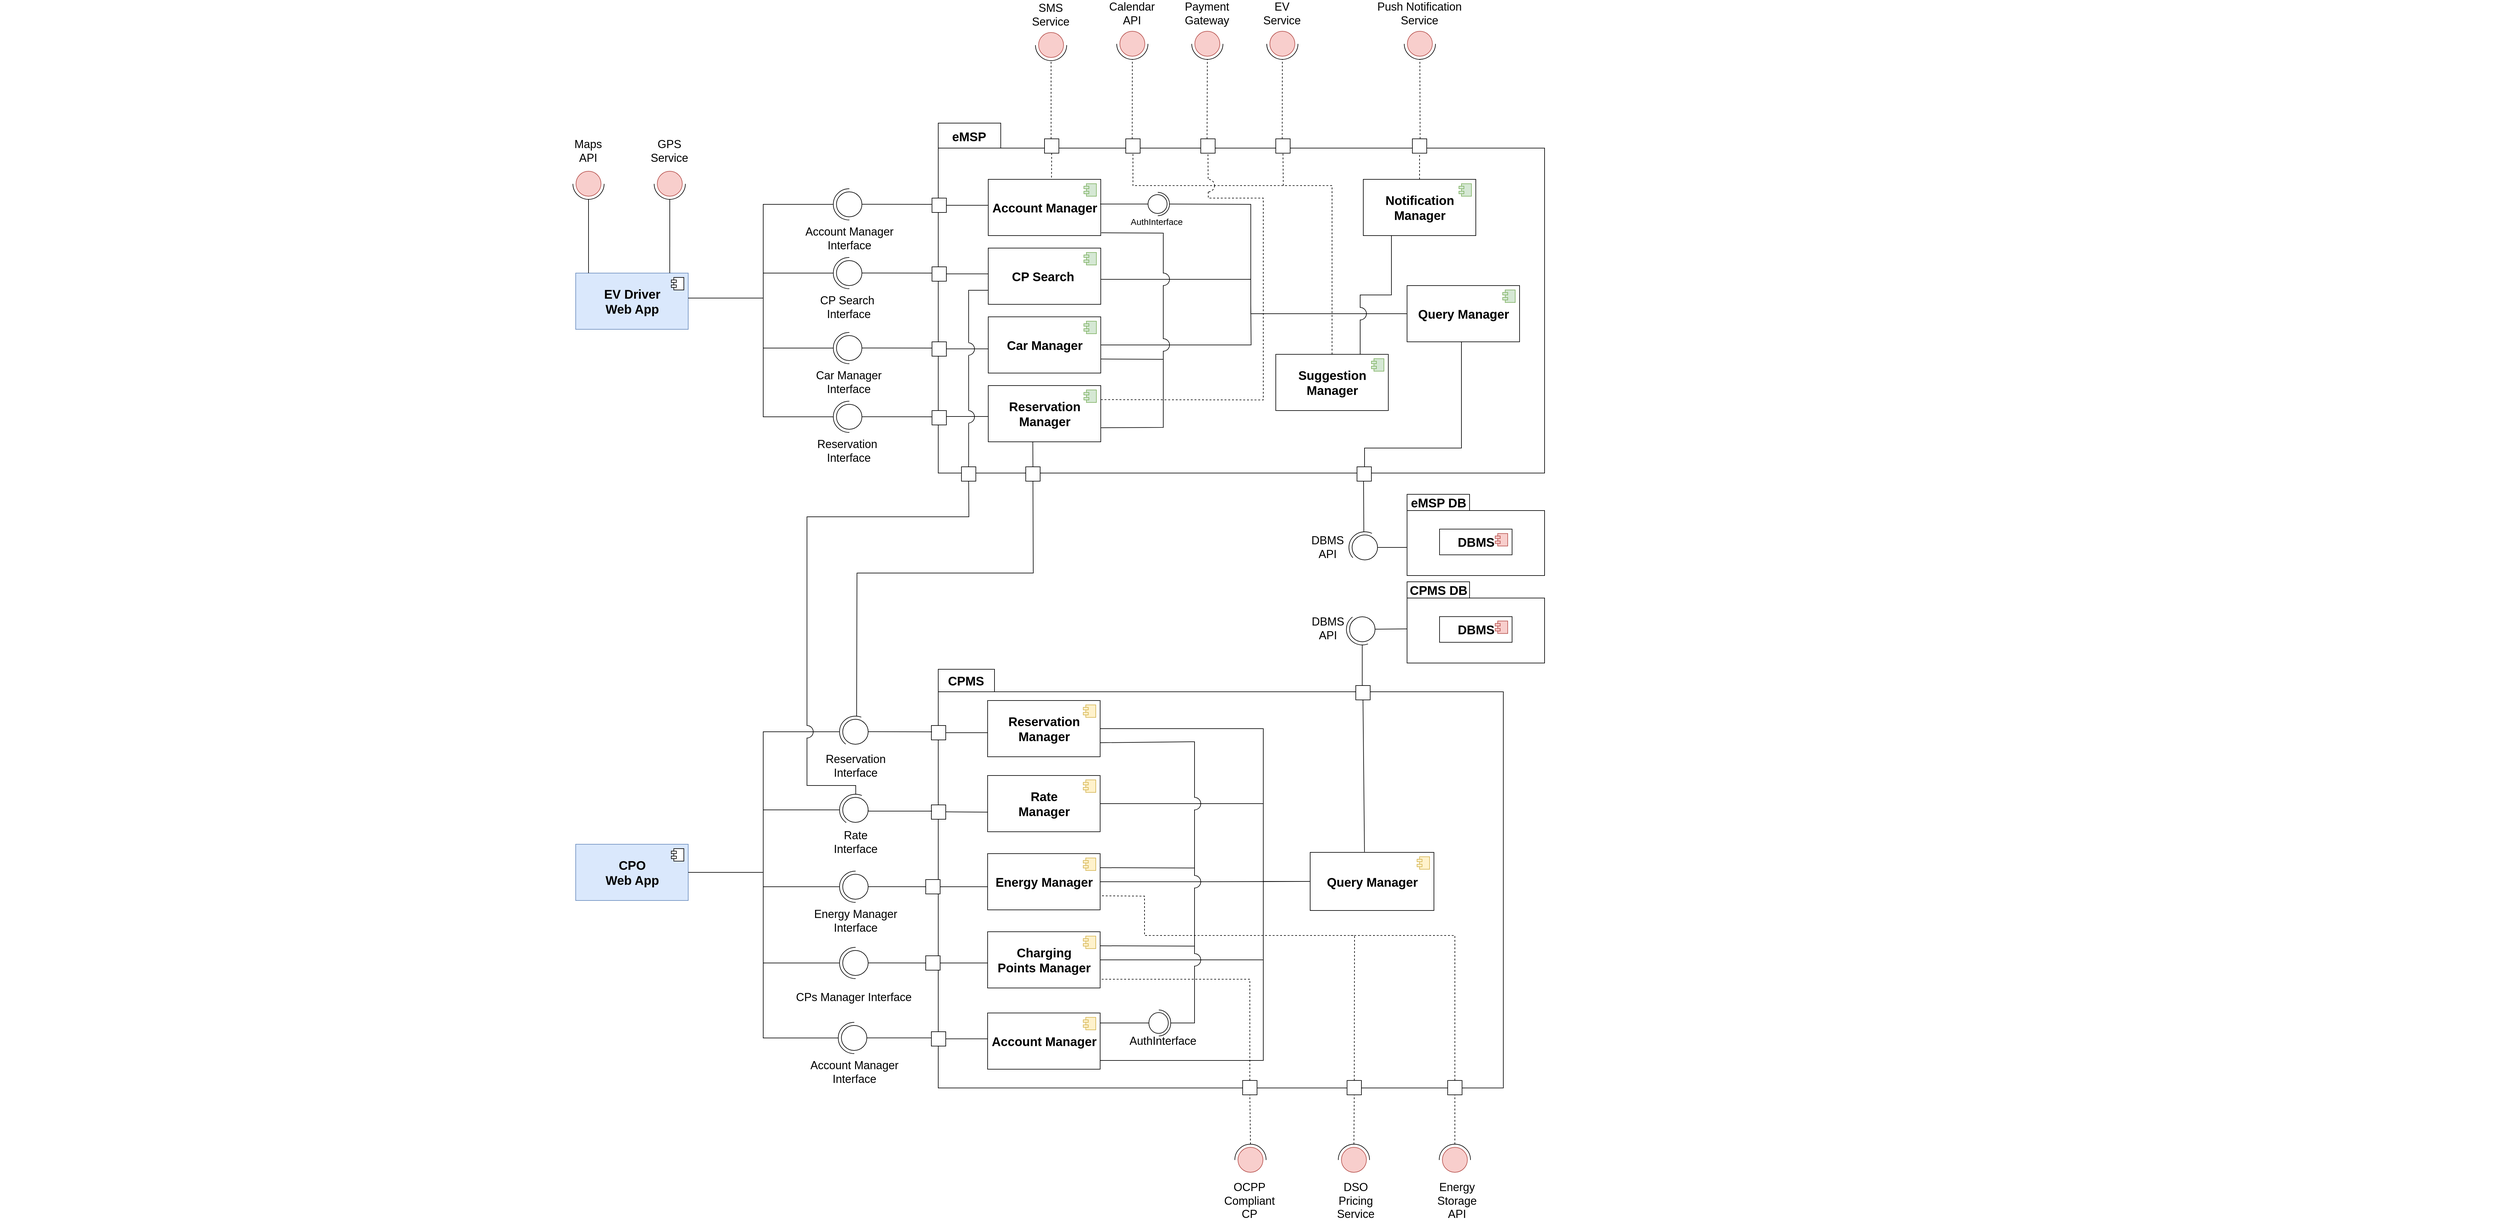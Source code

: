 <mxfile>
    <diagram id="Lw5kkMuMrnF7vJ6KjVIi" name="Pagina-1">
        <mxGraphModel dx="3043" dy="1978" grid="1" gridSize="10" guides="1" tooltips="1" connect="1" arrows="1" fold="1" page="1" pageScale="1" pageWidth="827" pageHeight="1169" math="0" shadow="0">
            <root>
                <mxCell id="0"/>
                <mxCell id="1" parent="0"/>
                <mxCell id="644" value="" style="endArrow=none;html=1;rounded=0;sketch=0;fontSize=18;endSize=6;strokeWidth=1;elbow=vertical;entryX=0.5;entryY=1;entryDx=0;entryDy=0;exitX=0.51;exitY=-0.001;exitDx=0;exitDy=0;exitPerimeter=0;" parent="1" source="549" target="643" edge="1">
                    <mxGeometry width="50" height="50" relative="1" as="geometry">
                        <mxPoint x="-370" y="520" as="sourcePoint"/>
                        <mxPoint x="-210" y="70" as="targetPoint"/>
                        <Array as="points">
                            <mxPoint x="-362" y="510"/>
                            <mxPoint x="-440" y="510"/>
                            <mxPoint x="-440" y="80"/>
                            <mxPoint x="-181" y="80"/>
                        </Array>
                    </mxGeometry>
                </mxCell>
                <mxCell id="273" value="" style="ellipse;fillColor=#ffffff;strokeColor=#000000;fontSize=20;" parent="1" vertex="1">
                    <mxGeometry x="426.995" y="104" width="50.877" height="50" as="geometry"/>
                </mxCell>
                <mxCell id="274" value="" style="rounded=0;whiteSpace=wrap;html=1;fontSize=20;strokeWidth=0;strokeColor=none;rotation=-142;" parent="1" vertex="1">
                    <mxGeometry x="443.34" y="109" width="39.83" height="60" as="geometry"/>
                </mxCell>
                <mxCell id="5" value="" style="group;fontSize=20;" parent="1" connectable="0" vertex="1">
                    <mxGeometry x="-230" y="-550" width="983" height="623" as="geometry"/>
                </mxCell>
                <mxCell id="280" value="" style="rounded=1;whiteSpace=wrap;html=1;fontSize=20;strokeWidth=1;strokeColor=#FFFFFF;" parent="5" vertex="1">
                    <mxGeometry x="350" y="455" width="10.5" height="20" as="geometry"/>
                </mxCell>
                <mxCell id="30" value="&lt;b style=&quot;font-size: 20px;&quot;&gt;Account Manager&lt;/b&gt;" style="html=1;dropTarget=0;fontSize=20;" parent="5" vertex="1">
                    <mxGeometry x="80" y="90" width="180" height="90" as="geometry"/>
                </mxCell>
                <mxCell id="31" value="" style="shape=module;jettyWidth=8;jettyHeight=4;fontSize=20;fillColor=#d5e8d4;strokeColor=#82b366;" parent="30" vertex="1">
                    <mxGeometry x="1" width="20" height="20" relative="1" as="geometry">
                        <mxPoint x="-27" y="7" as="offset"/>
                    </mxGeometry>
                </mxCell>
                <mxCell id="izaFajcsEE2UDhvrSL2r-1" value="" style="shape=folder;fontStyle=1;spacingTop=10;tabWidth=100;tabHeight=40;tabPosition=left;html=1;direction=east;flipV=0;flipH=0;labelPosition=center;verticalLabelPosition=middle;align=center;verticalAlign=middle;horizontal=1;labelBackgroundColor=none;fontSize=20;" parent="5" vertex="1">
                    <mxGeometry width="970" height="560" as="geometry"/>
                </mxCell>
                <mxCell id="3" value="eMSP" style="text;html=1;strokeColor=none;fillColor=none;align=center;verticalAlign=middle;whiteSpace=wrap;rounded=0;fontSize=20;fontStyle=1" parent="5" vertex="1">
                    <mxGeometry x="3.002" y="-3.003" width="93.269" height="48.158" as="geometry"/>
                </mxCell>
                <mxCell id="203" value="&lt;b style=&quot;font-size: 20px;&quot;&gt;Car Manager&lt;/b&gt;" style="html=1;dropTarget=0;fontSize=20;" parent="5" vertex="1">
                    <mxGeometry x="80" y="310" width="180" height="90" as="geometry"/>
                </mxCell>
                <mxCell id="204" value="" style="shape=module;jettyWidth=8;jettyHeight=4;fontSize=20;fillColor=#d5e8d4;strokeColor=#82b366;" parent="203" vertex="1">
                    <mxGeometry x="1" width="20" height="20" relative="1" as="geometry">
                        <mxPoint x="-27" y="7" as="offset"/>
                    </mxGeometry>
                </mxCell>
                <mxCell id="205" value="&lt;b style=&quot;font-size: 20px;&quot;&gt;Reservation &lt;br style=&quot;font-size: 20px;&quot;&gt;Manager&lt;/b&gt;" style="html=1;dropTarget=0;fontSize=20;" parent="5" vertex="1">
                    <mxGeometry x="80" y="420" width="180" height="90" as="geometry"/>
                </mxCell>
                <mxCell id="206" value="" style="shape=module;jettyWidth=8;jettyHeight=4;fontSize=20;fillColor=#d5e8d4;strokeColor=#82b366;" parent="205" vertex="1">
                    <mxGeometry x="1" width="20" height="20" relative="1" as="geometry">
                        <mxPoint x="-27" y="7" as="offset"/>
                    </mxGeometry>
                </mxCell>
                <mxCell id="260" value="" style="endArrow=none;html=1;rounded=0;fontSize=20;endSize=6;strokeWidth=1;exitX=1;exitY=0.75;exitDx=0;exitDy=0;entryX=1.005;entryY=0.95;entryDx=0;entryDy=0;entryPerimeter=0;" parent="5" source="205" target="306" edge="1">
                    <mxGeometry width="50" height="50" relative="1" as="geometry">
                        <mxPoint x="670" y="110" as="sourcePoint"/>
                        <mxPoint x="720" y="60" as="targetPoint"/>
                        <Array as="points">
                            <mxPoint x="360" y="487"/>
                            <mxPoint x="360" y="176"/>
                        </Array>
                    </mxGeometry>
                </mxCell>
                <mxCell id="271" value="" style="endArrow=none;html=1;rounded=0;fontSize=20;endSize=6;strokeWidth=1;exitX=1;exitY=0.5;exitDx=0;exitDy=0;strokeColor=none;" parent="5" source="205" edge="1">
                    <mxGeometry width="50" height="50" relative="1" as="geometry">
                        <mxPoint x="260" y="465.0" as="sourcePoint"/>
                        <mxPoint x="380" y="486.881" as="targetPoint"/>
                        <Array as="points"/>
                    </mxGeometry>
                </mxCell>
                <mxCell id="22" value="&lt;b style=&quot;font-size: 20px;&quot;&gt;Query Manager&lt;/b&gt;" style="html=1;dropTarget=0;fontSize=20;fontStyle=0;" parent="5" vertex="1">
                    <mxGeometry x="750" y="260" width="180" height="90" as="geometry"/>
                </mxCell>
                <mxCell id="23" value="" style="shape=module;jettyWidth=8;jettyHeight=4;fontSize=20;fillColor=#d5e8d4;strokeColor=#82b366;" parent="22" vertex="1">
                    <mxGeometry x="1" width="20" height="20" relative="1" as="geometry">
                        <mxPoint x="-27" y="7" as="offset"/>
                    </mxGeometry>
                </mxCell>
                <mxCell id="201" value="&lt;b style=&quot;font-size: 20px;&quot;&gt;CP Search&amp;nbsp;&lt;/b&gt;" style="html=1;dropTarget=0;fontSize=20;" parent="5" vertex="1">
                    <mxGeometry x="80" y="200" width="180" height="90" as="geometry"/>
                </mxCell>
                <mxCell id="202" value="" style="shape=module;jettyWidth=8;jettyHeight=4;fontSize=20;fillColor=#d5e8d4;strokeColor=#82b366;" parent="201" vertex="1">
                    <mxGeometry x="1" width="20" height="20" relative="1" as="geometry">
                        <mxPoint x="-27" y="7" as="offset"/>
                    </mxGeometry>
                </mxCell>
                <mxCell id="301" value="&lt;b style=&quot;font-size: 20px;&quot;&gt;Notification &lt;br style=&quot;font-size: 20px;&quot;&gt;Manager&lt;/b&gt;" style="html=1;dropTarget=0;fontSize=20;" parent="5" vertex="1">
                    <mxGeometry x="680" y="90" width="180" height="90" as="geometry"/>
                </mxCell>
                <mxCell id="302" value="" style="shape=module;jettyWidth=8;jettyHeight=4;fontSize=20;fillColor=#d5e8d4;strokeColor=#82b366;" parent="301" vertex="1">
                    <mxGeometry x="1" width="20" height="20" relative="1" as="geometry">
                        <mxPoint x="-27" y="7" as="offset"/>
                    </mxGeometry>
                </mxCell>
                <mxCell id="306" value="&lt;b style=&quot;font-size: 20px;&quot;&gt;Account Manager&lt;/b&gt;" style="html=1;dropTarget=0;fontSize=20;" parent="5" vertex="1">
                    <mxGeometry x="80" y="90" width="180" height="90" as="geometry"/>
                </mxCell>
                <mxCell id="307" value="" style="shape=module;jettyWidth=8;jettyHeight=4;fontSize=20;fillColor=#d5e8d4;strokeColor=#82b366;" parent="306" vertex="1">
                    <mxGeometry x="1" width="20" height="20" relative="1" as="geometry">
                        <mxPoint x="-27" y="7" as="offset"/>
                    </mxGeometry>
                </mxCell>
                <mxCell id="310" value="" style="endArrow=none;html=1;rounded=0;fontSize=20;endSize=6;strokeWidth=1;" parent="5" edge="1">
                    <mxGeometry width="50" height="50" relative="1" as="geometry">
                        <mxPoint x="348" y="355" as="sourcePoint"/>
                        <mxPoint x="360" y="355" as="targetPoint"/>
                    </mxGeometry>
                </mxCell>
                <mxCell id="318" value="" style="endArrow=none;html=1;rounded=0;fontSize=20;endSize=6;strokeWidth=1;" parent="5" edge="1">
                    <mxGeometry width="50" height="50" relative="1" as="geometry">
                        <mxPoint x="348" y="250" as="sourcePoint"/>
                        <mxPoint x="360" y="250" as="targetPoint"/>
                    </mxGeometry>
                </mxCell>
                <mxCell id="315" value="" style="whiteSpace=wrap;html=1;aspect=fixed;rounded=0;fontSize=20;" parent="5" vertex="1">
                    <mxGeometry x="758.5" y="25.15" width="23" height="23" as="geometry"/>
                </mxCell>
                <mxCell id="324" value="" style="whiteSpace=wrap;html=1;aspect=fixed;rounded=0;fontSize=20;fillColor=#FFFFFF;" parent="5" vertex="1">
                    <mxGeometry x="170" y="25.15" width="23" height="23" as="geometry"/>
                </mxCell>
                <mxCell id="328" value="" style="whiteSpace=wrap;html=1;aspect=fixed;rounded=0;fontSize=20;fillColor=#FFFFFF;" parent="5" vertex="1">
                    <mxGeometry x="540" y="25.15" width="23" height="23" as="geometry"/>
                </mxCell>
                <mxCell id="329" value="" style="whiteSpace=wrap;html=1;aspect=fixed;rounded=0;fontSize=20;fillColor=#FFFFFF;" parent="5" vertex="1">
                    <mxGeometry x="420" y="25.15" width="23" height="23" as="geometry"/>
                </mxCell>
                <mxCell id="327" value="" style="whiteSpace=wrap;html=1;aspect=fixed;rounded=0;fontSize=20;fillColor=#FFFFFF;" parent="5" vertex="1">
                    <mxGeometry x="300" y="25.15" width="23" height="23" as="geometry"/>
                </mxCell>
                <mxCell id="335" value="" style="endArrow=none;dashed=1;html=1;rounded=0;fontSize=20;endSize=6;strokeWidth=1;exitX=0.5;exitY=1;exitDx=0;exitDy=0;entryX=0.562;entryY=0.002;entryDx=0;entryDy=0;entryPerimeter=0;" parent="5" source="324" target="306" edge="1">
                    <mxGeometry width="50" height="50" relative="1" as="geometry">
                        <mxPoint x="360" y="130" as="sourcePoint"/>
                        <mxPoint x="182" y="90" as="targetPoint"/>
                    </mxGeometry>
                </mxCell>
                <mxCell id="336" value="&lt;b style=&quot;font-size: 20px;&quot;&gt;Suggestion &lt;br style=&quot;font-size: 20px;&quot;&gt;Manager&lt;/b&gt;" style="html=1;dropTarget=0;fontSize=20;" parent="5" vertex="1">
                    <mxGeometry x="540" y="370" width="180" height="90" as="geometry"/>
                </mxCell>
                <mxCell id="337" value="" style="shape=module;jettyWidth=8;jettyHeight=4;fontSize=20;fillColor=#d5e8d4;strokeColor=#82b366;" parent="336" vertex="1">
                    <mxGeometry x="1" width="20" height="20" relative="1" as="geometry">
                        <mxPoint x="-27" y="7" as="offset"/>
                    </mxGeometry>
                </mxCell>
                <mxCell id="341" value="" style="endArrow=none;html=1;rounded=0;fontSize=20;endSize=6;strokeWidth=1;exitX=0.75;exitY=0;exitDx=0;exitDy=0;entryX=0.25;entryY=1;entryDx=0;entryDy=0;edgeStyle=orthogonalEdgeStyle;" parent="5" source="336" target="301" edge="1">
                    <mxGeometry width="50" height="50" relative="1" as="geometry">
                        <mxPoint x="750" y="510" as="sourcePoint"/>
                        <mxPoint x="800" y="460" as="targetPoint"/>
                    </mxGeometry>
                </mxCell>
                <mxCell id="344" value="" style="group;fontSize=20;" parent="5" vertex="1" connectable="0">
                    <mxGeometry x="664" y="295" width="21" height="20" as="geometry"/>
                </mxCell>
                <mxCell id="342" value="" style="ellipse;whiteSpace=wrap;html=1;aspect=fixed;rounded=1;fontSize=20;strokeColor=#000000;strokeWidth=1;" parent="344" vertex="1">
                    <mxGeometry x="1" width="20" height="20" as="geometry"/>
                </mxCell>
                <mxCell id="343" value="" style="rounded=0;whiteSpace=wrap;html=1;fontSize=20;strokeColor=#FFFFFF;strokeWidth=1;" parent="344" vertex="1">
                    <mxGeometry width="10" height="20" as="geometry"/>
                </mxCell>
                <mxCell id="255" value="" style="endArrow=none;html=1;rounded=0;fontSize=20;endSize=6;strokeWidth=1;entryX=0;entryY=0.5;entryDx=0;entryDy=0;exitX=0;exitY=0.5;exitDx=0;exitDy=0;" parent="5" source="667" target="22" edge="1">
                    <mxGeometry width="50" height="50" relative="1" as="geometry">
                        <mxPoint x="380" y="130" as="sourcePoint"/>
                        <mxPoint x="310" y="80" as="targetPoint"/>
                        <Array as="points">
                            <mxPoint x="500" y="130"/>
                            <mxPoint x="500" y="305"/>
                        </Array>
                    </mxGeometry>
                </mxCell>
                <mxCell id="345" value="" style="group;fontSize=20;" parent="5" vertex="1" connectable="0">
                    <mxGeometry x="349" y="345" width="21" height="20" as="geometry"/>
                </mxCell>
                <mxCell id="308" value="" style="ellipse;whiteSpace=wrap;html=1;aspect=fixed;rounded=1;fontSize=20;strokeColor=#000000;strokeWidth=1;" parent="345" vertex="1">
                    <mxGeometry x="1" width="20" height="20" as="geometry"/>
                </mxCell>
                <mxCell id="309" value="" style="rounded=0;whiteSpace=wrap;html=1;fontSize=20;strokeColor=#FFFFFF;strokeWidth=1;" parent="345" vertex="1">
                    <mxGeometry width="10" height="20" as="geometry"/>
                </mxCell>
                <mxCell id="346" value="" style="group;fontSize=20;" parent="5" vertex="1" connectable="0">
                    <mxGeometry x="349" y="240" width="21" height="20" as="geometry"/>
                </mxCell>
                <mxCell id="316" value="" style="ellipse;whiteSpace=wrap;html=1;aspect=fixed;rounded=1;fontSize=20;strokeColor=#000000;strokeWidth=1;" parent="346" vertex="1">
                    <mxGeometry x="1" width="20" height="20" as="geometry"/>
                </mxCell>
                <mxCell id="317" value="" style="rounded=0;whiteSpace=wrap;html=1;fontSize=20;strokeColor=#FFFFFF;strokeWidth=1;" parent="346" vertex="1">
                    <mxGeometry width="10" height="20" as="geometry"/>
                </mxCell>
                <mxCell id="256" value="" style="endArrow=none;html=1;rounded=0;fontSize=20;endSize=6;strokeWidth=1;" parent="5" edge="1">
                    <mxGeometry width="50" height="50" relative="1" as="geometry">
                        <mxPoint x="260" y="250" as="sourcePoint"/>
                        <mxPoint x="500" y="250" as="targetPoint"/>
                    </mxGeometry>
                </mxCell>
                <mxCell id="349" value="" style="endArrow=none;dashed=1;html=1;rounded=0;fontSize=20;endSize=6;strokeWidth=1;entryX=0.5;entryY=1;entryDx=0;entryDy=0;exitX=1;exitY=0.25;exitDx=0;exitDy=0;" parent="5" source="205" target="329" edge="1">
                    <mxGeometry width="50" height="50" relative="1" as="geometry">
                        <mxPoint x="730" y="220" as="sourcePoint"/>
                        <mxPoint x="780" y="170" as="targetPoint"/>
                        <Array as="points">
                            <mxPoint x="520" y="443"/>
                            <mxPoint x="520" y="120"/>
                            <mxPoint x="432" y="120"/>
                        </Array>
                    </mxGeometry>
                </mxCell>
                <mxCell id="350" value="" style="group;fontSize=20;" parent="5" vertex="1" connectable="0">
                    <mxGeometry x="421" y="90" width="21" height="20" as="geometry"/>
                </mxCell>
                <mxCell id="351" value="" style="ellipse;whiteSpace=wrap;html=1;aspect=fixed;rounded=1;fontSize=20;strokeColor=#000000;strokeWidth=1;dashed=1;" parent="350" vertex="1">
                    <mxGeometry x="1" width="20" height="20" as="geometry"/>
                </mxCell>
                <mxCell id="352" value="" style="rounded=0;whiteSpace=wrap;html=1;fontSize=20;strokeColor=#FFFFFF;strokeWidth=1;" parent="350" vertex="1">
                    <mxGeometry width="10" height="20" as="geometry"/>
                </mxCell>
                <mxCell id="338" value="" style="endArrow=none;dashed=1;html=1;rounded=0;fontSize=20;endSize=6;strokeWidth=1;entryX=0.5;entryY=1;entryDx=0;entryDy=0;exitX=0.5;exitY=0;exitDx=0;exitDy=0;edgeStyle=orthogonalEdgeStyle;" parent="5" source="336" target="327" edge="1">
                    <mxGeometry width="50" height="50" relative="1" as="geometry">
                        <mxPoint x="480" y="230" as="sourcePoint"/>
                        <mxPoint x="530" y="180" as="targetPoint"/>
                        <Array as="points">
                            <mxPoint x="630" y="100"/>
                            <mxPoint x="312" y="100"/>
                        </Array>
                    </mxGeometry>
                </mxCell>
                <mxCell id="334" value="" style="whiteSpace=wrap;html=1;aspect=fixed;rounded=0;fontSize=20;fillColor=#FFFFFF;" parent="5" vertex="1">
                    <mxGeometry x="669.93" y="550" width="23" height="23" as="geometry"/>
                </mxCell>
                <mxCell id="360" value="" style="endArrow=none;html=1;rounded=0;fontSize=20;endSize=6;strokeWidth=1;exitX=0.5;exitY=0;exitDx=0;exitDy=0;entryX=0.5;entryY=1;entryDx=0;entryDy=0;edgeStyle=orthogonalEdgeStyle;" parent="5" edge="1">
                    <mxGeometry width="50" height="50" relative="1" as="geometry">
                        <mxPoint x="678.43" y="550" as="sourcePoint"/>
                        <mxPoint x="837" y="350" as="targetPoint"/>
                        <Array as="points">
                            <mxPoint x="682" y="520"/>
                            <mxPoint x="837" y="520"/>
                        </Array>
                    </mxGeometry>
                </mxCell>
                <mxCell id="492" value="" style="whiteSpace=wrap;html=1;aspect=fixed;rounded=0;fontSize=20;fillColor=#FFFFFF;" parent="5" vertex="1">
                    <mxGeometry x="-10" y="120" width="23" height="23" as="geometry"/>
                </mxCell>
                <mxCell id="494" value="" style="whiteSpace=wrap;html=1;aspect=fixed;rounded=0;fontSize=20;fillColor=#FFFFFF;" parent="5" vertex="1">
                    <mxGeometry x="-10" y="230" width="23" height="23" as="geometry"/>
                </mxCell>
                <mxCell id="495" value="" style="whiteSpace=wrap;html=1;aspect=fixed;rounded=0;fontSize=20;fillColor=#FFFFFF;" parent="5" vertex="1">
                    <mxGeometry x="-10" y="350" width="23" height="23" as="geometry"/>
                </mxCell>
                <mxCell id="502" value="" style="endArrow=none;html=1;rounded=0;sketch=0;fontSize=20;endSize=6;strokeWidth=1;exitX=1;exitY=0.5;exitDx=0;exitDy=0;entryX=0.001;entryY=0.461;entryDx=0;entryDy=0;entryPerimeter=0;edgeStyle=elbowEdgeStyle;" parent="5" source="492" target="306" edge="1">
                    <mxGeometry width="50" height="50" relative="1" as="geometry">
                        <mxPoint x="220" y="450" as="sourcePoint"/>
                        <mxPoint x="270" y="400" as="targetPoint"/>
                        <Array as="points">
                            <mxPoint x="80" y="140"/>
                            <mxPoint x="70" y="140"/>
                            <mxPoint x="60" y="140"/>
                        </Array>
                    </mxGeometry>
                </mxCell>
                <mxCell id="503" value="" style="endArrow=none;html=1;rounded=0;sketch=0;fontSize=20;endSize=6;strokeWidth=1;exitX=1;exitY=0.5;exitDx=0;exitDy=0;entryX=0.001;entryY=0.461;entryDx=0;entryDy=0;entryPerimeter=0;edgeStyle=elbowEdgeStyle;" parent="5" edge="1">
                    <mxGeometry width="50" height="50" relative="1" as="geometry">
                        <mxPoint x="12.82" y="241.31" as="sourcePoint"/>
                        <mxPoint x="80.0" y="241.3" as="targetPoint"/>
                        <Array as="points">
                            <mxPoint x="79.82" y="249.81"/>
                            <mxPoint x="69.82" y="249.81"/>
                            <mxPoint x="59.82" y="249.81"/>
                        </Array>
                    </mxGeometry>
                </mxCell>
                <mxCell id="496" value="" style="whiteSpace=wrap;html=1;aspect=fixed;rounded=0;fontSize=20;fillColor=#FFFFFF;" parent="5" vertex="1">
                    <mxGeometry x="-10" y="460" width="23" height="23" as="geometry"/>
                </mxCell>
                <mxCell id="186" value="Maps API" style="text;html=1;strokeColor=none;fillColor=none;align=center;verticalAlign=middle;whiteSpace=wrap;rounded=0;fontSize=18;" parent="5" vertex="1">
                    <mxGeometry x="-590" y="30" width="60" height="30" as="geometry"/>
                </mxCell>
                <mxCell id="639" value="" style="whiteSpace=wrap;html=1;aspect=fixed;rounded=0;fontSize=20;fillColor=#FFFFFF;" parent="5" vertex="1">
                    <mxGeometry x="140.0" y="550" width="23" height="23" as="geometry"/>
                </mxCell>
                <mxCell id="643" value="" style="whiteSpace=wrap;html=1;aspect=fixed;rounded=0;fontSize=20;fillColor=#FFFFFF;" parent="5" vertex="1">
                    <mxGeometry x="37.14" y="550" width="23" height="23" as="geometry"/>
                </mxCell>
                <mxCell id="666" value="" style="group" parent="5" connectable="0" vertex="1">
                    <mxGeometry x="259" y="107" width="111" height="45" as="geometry"/>
                </mxCell>
                <mxCell id="667" value="" style="ellipse;fillColor=#ffffff;strokeColor=#000000;fontSize=20;rotation=-180;" parent="666" vertex="1">
                    <mxGeometry x="72.81" y="3.75" width="38.19" height="37.5" as="geometry"/>
                </mxCell>
                <mxCell id="668" value="" style="rounded=0;whiteSpace=wrap;html=1;fontSize=20;strokeWidth=0;strokeColor=none;rotation=-180;" parent="666" vertex="1">
                    <mxGeometry x="69.057" width="22.914" height="45.0" as="geometry"/>
                </mxCell>
                <mxCell id="669" value="" style="ellipse;fillColor=#ffffff;strokeColor=#000000;fontSize=20;shadow=0;sketch=0;rotation=-180;" parent="666" vertex="1">
                    <mxGeometry x="76.564" y="7.5" width="30.552" height="30.0" as="geometry"/>
                </mxCell>
                <mxCell id="670" value="" style="endArrow=none;html=1;fontSize=20;strokeWidth=1;endSize=6;entryX=0.003;entryY=0.427;entryDx=0;entryDy=0;entryPerimeter=0;" parent="666" edge="1">
                    <mxGeometry width="50" height="50" relative="1" as="geometry">
                        <mxPoint x="76.564" y="22.5" as="sourcePoint"/>
                        <mxPoint y="22.5" as="targetPoint"/>
                    </mxGeometry>
                </mxCell>
                <mxCell id="675" value="AuthInterface" style="text;html=1;strokeColor=none;fillColor=none;align=center;verticalAlign=middle;whiteSpace=wrap;rounded=0;fontSize=14;" parent="5" vertex="1">
                    <mxGeometry x="290" y="143" width="119" height="30" as="geometry"/>
                </mxCell>
                <mxCell id="679" value="" style="endArrow=none;html=1;rounded=0;sketch=0;fontSize=18;endSize=6;strokeWidth=1;elbow=vertical;exitX=0.5;exitY=0;exitDx=0;exitDy=0;entryX=0.396;entryY=0.996;entryDx=0;entryDy=0;entryPerimeter=0;" parent="5" source="639" target="205" edge="1">
                    <mxGeometry width="50" height="50" relative="1" as="geometry">
                        <mxPoint x="260" y="640" as="sourcePoint"/>
                        <mxPoint x="310" y="590" as="targetPoint"/>
                    </mxGeometry>
                </mxCell>
                <mxCell id="683" value="" style="endArrow=none;html=1;rounded=0;sketch=0;fontSize=18;endSize=6;strokeWidth=1;elbow=vertical;exitX=0.5;exitY=0;exitDx=0;exitDy=0;entryX=0;entryY=0.75;entryDx=0;entryDy=0;edgeStyle=orthogonalEdgeStyle;" parent="5" source="643" target="201" edge="1">
                    <mxGeometry width="50" height="50" relative="1" as="geometry">
                        <mxPoint x="110" y="540" as="sourcePoint"/>
                        <mxPoint x="160" y="490" as="targetPoint"/>
                        <Array as="points">
                            <mxPoint x="49" y="268"/>
                        </Array>
                    </mxGeometry>
                </mxCell>
                <mxCell id="681" value="" style="ellipse;whiteSpace=wrap;html=1;aspect=fixed;rounded=1;fontSize=20;strokeColor=#000000;strokeWidth=1;" parent="5" vertex="1">
                    <mxGeometry x="38.0" y="460" width="20" height="20" as="geometry"/>
                </mxCell>
                <mxCell id="686" value="" style="endArrow=none;html=1;rounded=0;sketch=0;fontSize=20;endSize=6;strokeWidth=1;entryX=0.001;entryY=0.461;entryDx=0;entryDy=0;entryPerimeter=0;edgeStyle=elbowEdgeStyle;startArrow=none;" parent="5" source="682" target="681" edge="1">
                    <mxGeometry width="50" height="50" relative="1" as="geometry">
                        <mxPoint x="-181.0" y="-81.49" as="sourcePoint"/>
                        <mxPoint x="-149.77" y="-90.0" as="targetPoint"/>
                        <Array as="points"/>
                    </mxGeometry>
                </mxCell>
                <mxCell id="682" value="" style="rounded=0;whiteSpace=wrap;html=1;fontSize=20;strokeColor=#FFFFFF;strokeWidth=1;" parent="5" vertex="1">
                    <mxGeometry x="38.0" y="460" width="10" height="20" as="geometry"/>
                </mxCell>
                <mxCell id="687" value="" style="group;fontSize=20;" parent="5" connectable="0" vertex="1">
                    <mxGeometry x="37" y="351.5" width="21" height="20" as="geometry"/>
                </mxCell>
                <mxCell id="688" value="" style="ellipse;whiteSpace=wrap;html=1;aspect=fixed;rounded=1;fontSize=20;strokeColor=#000000;strokeWidth=1;" parent="687" vertex="1">
                    <mxGeometry x="1" width="20" height="20" as="geometry"/>
                </mxCell>
                <mxCell id="689" value="" style="rounded=0;whiteSpace=wrap;html=1;fontSize=20;strokeColor=#FFFFFF;strokeWidth=1;" parent="687" vertex="1">
                    <mxGeometry x="1" width="10" height="20" as="geometry"/>
                </mxCell>
                <mxCell id="505" value="" style="endArrow=none;html=1;rounded=0;sketch=0;fontSize=20;endSize=6;strokeWidth=1;edgeStyle=elbowEdgeStyle;startArrow=none;exitX=0.986;exitY=0.411;exitDx=0;exitDy=0;exitPerimeter=0;" parent="5" source="496" edge="1">
                    <mxGeometry width="50" height="50" relative="1" as="geometry">
                        <mxPoint x="13" y="470" as="sourcePoint"/>
                        <mxPoint x="80" y="469" as="targetPoint"/>
                        <Array as="points">
                            <mxPoint x="80.05" y="468.51"/>
                            <mxPoint x="70.05" y="468.51"/>
                            <mxPoint x="60.05" y="468.51"/>
                        </Array>
                    </mxGeometry>
                </mxCell>
                <mxCell id="504" value="" style="endArrow=none;html=1;rounded=0;sketch=0;fontSize=20;endSize=6;strokeWidth=1;exitX=1;exitY=0.5;exitDx=0;exitDy=0;entryX=0.001;entryY=0.461;entryDx=0;entryDy=0;entryPerimeter=0;edgeStyle=elbowEdgeStyle;" parent="5" edge="1">
                    <mxGeometry width="50" height="50" relative="1" as="geometry">
                        <mxPoint x="13.05" y="361.31" as="sourcePoint"/>
                        <mxPoint x="80.23" y="361.3" as="targetPoint"/>
                        <Array as="points">
                            <mxPoint x="80.05" y="369.81"/>
                            <mxPoint x="70.05" y="369.81"/>
                            <mxPoint x="60.05" y="369.81"/>
                        </Array>
                    </mxGeometry>
                </mxCell>
                <mxCell id="224" value="" style="endArrow=none;html=1;fontSize=20;entryX=0;entryY=0.5;entryDx=0;entryDy=0;dashed=1;exitX=0.538;exitY=-0.005;exitDx=0;exitDy=0;exitPerimeter=0;" parent="1" source="315" target="220" edge="1">
                    <mxGeometry width="50" height="50" relative="1" as="geometry">
                        <mxPoint x="541" y="-530" as="sourcePoint"/>
                        <mxPoint x="470.5" y="-742" as="targetPoint"/>
                    </mxGeometry>
                </mxCell>
                <mxCell id="4" value="" style="group;fontSize=20;" parent="1" vertex="1" connectable="0">
                    <mxGeometry x="-231" y="334" width="905" height="660" as="geometry"/>
                </mxCell>
                <mxCell id="izaFajcsEE2UDhvrSL2r-2" value="" style="shape=folder;fontStyle=1;spacingTop=10;tabWidth=90;tabHeight=36;tabPosition=left;html=1;direction=east;flipV=0;flipH=0;labelPosition=center;verticalLabelPosition=middle;align=center;verticalAlign=middle;horizontal=1;labelBackgroundColor=none;fontSize=20;" parent="4" vertex="1">
                    <mxGeometry x="1" y="-10" width="904" height="670" as="geometry"/>
                </mxCell>
                <mxCell id="2" value="&lt;font style=&quot;font-size: 20px;&quot;&gt;CPMS&lt;/font&gt;" style="text;strokeColor=none;fillColor=none;html=1;fontSize=20;fontStyle=1;verticalAlign=middle;align=center;" parent="4" vertex="1">
                    <mxGeometry y="-2" width="90" height="20" as="geometry"/>
                </mxCell>
                <mxCell id="627" style="edgeStyle=orthogonalEdgeStyle;rounded=0;sketch=0;html=1;exitX=1;exitY=0.5;exitDx=0;exitDy=0;entryX=0;entryY=0.5;entryDx=0;entryDy=0;fontSize=18;endSize=6;strokeWidth=1;elbow=vertical;endArrow=none;endFill=0;" parent="4" source="366" target="377" edge="1">
                    <mxGeometry relative="1" as="geometry">
                        <Array as="points">
                            <mxPoint x="260" y="616"/>
                            <mxPoint x="521" y="616"/>
                            <mxPoint x="521" y="330"/>
                        </Array>
                    </mxGeometry>
                </mxCell>
                <mxCell id="366" value="&lt;b style=&quot;font-size: 20px&quot;&gt;Account Manager&lt;/b&gt;" style="html=1;dropTarget=0;fontSize=20;" parent="4" vertex="1">
                    <mxGeometry x="80" y="540" width="180" height="90" as="geometry"/>
                </mxCell>
                <mxCell id="367" value="" style="shape=module;jettyWidth=8;jettyHeight=4;fontSize=20;fillColor=#fff2cc;strokeColor=#d6b656;" parent="366" vertex="1">
                    <mxGeometry x="1" width="20" height="20" relative="1" as="geometry">
                        <mxPoint x="-27" y="7" as="offset"/>
                    </mxGeometry>
                </mxCell>
                <mxCell id="381" value="&lt;b style=&quot;font-size: 20px&quot;&gt;Charging &lt;br&gt;Points Manager&lt;br style=&quot;font-size: 20px&quot;&gt;&lt;/b&gt;" style="html=1;dropTarget=0;fontSize=20;" parent="4" vertex="1">
                    <mxGeometry x="80" y="410" width="180" height="90" as="geometry"/>
                </mxCell>
                <mxCell id="382" value="" style="shape=module;jettyWidth=8;jettyHeight=4;fontSize=20;fillColor=#fff2cc;strokeColor=#d6b656;" parent="381" vertex="1">
                    <mxGeometry x="1" width="20" height="20" relative="1" as="geometry">
                        <mxPoint x="-27" y="7" as="offset"/>
                    </mxGeometry>
                </mxCell>
                <mxCell id="629" style="edgeStyle=orthogonalEdgeStyle;rounded=0;sketch=0;html=1;exitX=1;exitY=0.5;exitDx=0;exitDy=0;entryX=0;entryY=0.5;entryDx=0;entryDy=0;fontSize=18;endArrow=none;endFill=0;endSize=6;strokeWidth=1;elbow=vertical;" parent="4" source="379" target="377" edge="1">
                    <mxGeometry relative="1" as="geometry">
                        <Array as="points">
                            <mxPoint x="521" y="85"/>
                            <mxPoint x="521" y="329"/>
                        </Array>
                    </mxGeometry>
                </mxCell>
                <mxCell id="379" value="&lt;b style=&quot;font-size: 20px;&quot;&gt;Reservation &lt;br style=&quot;font-size: 20px;&quot;&gt;Manager&lt;/b&gt;" style="html=1;dropTarget=0;fontSize=20;" parent="4" vertex="1">
                    <mxGeometry x="80" y="40" width="180" height="90" as="geometry"/>
                </mxCell>
                <mxCell id="380" value="" style="shape=module;jettyWidth=8;jettyHeight=4;fontSize=20;fillColor=#fff2cc;strokeColor=#d6b656;" parent="379" vertex="1">
                    <mxGeometry x="1" width="20" height="20" relative="1" as="geometry">
                        <mxPoint x="-27" y="7" as="offset"/>
                    </mxGeometry>
                </mxCell>
                <mxCell id="377" value="&lt;b style=&quot;font-size: 20px;&quot;&gt;Query Manager&lt;/b&gt;" style="html=1;dropTarget=0;fontSize=20;sketch=0;" parent="4" vertex="1">
                    <mxGeometry x="596" y="283" width="198" height="93" as="geometry"/>
                </mxCell>
                <mxCell id="378" value="" style="shape=module;jettyWidth=8;jettyHeight=4;fontSize=20;fillColor=#fff2cc;strokeColor=#d6b656;" parent="377" vertex="1">
                    <mxGeometry x="1" width="20" height="20" relative="1" as="geometry">
                        <mxPoint x="-27" y="7" as="offset"/>
                    </mxGeometry>
                </mxCell>
                <mxCell id="375" value="&lt;b style=&quot;font-size: 20px;&quot;&gt;Energy Manager&lt;/b&gt;" style="html=1;dropTarget=0;fontSize=20;" parent="4" vertex="1">
                    <mxGeometry x="80" y="285" width="180" height="90" as="geometry"/>
                </mxCell>
                <mxCell id="376" value="" style="shape=module;jettyWidth=8;jettyHeight=4;fontSize=20;fillColor=#fff2cc;strokeColor=#d6b656;" parent="375" vertex="1">
                    <mxGeometry x="1" width="20" height="20" relative="1" as="geometry">
                        <mxPoint x="-27" y="7" as="offset"/>
                    </mxGeometry>
                </mxCell>
                <mxCell id="563" value="&lt;b style=&quot;font-size: 20px&quot;&gt;Rate&lt;br&gt;Manager&lt;/b&gt;" style="html=1;dropTarget=0;fontSize=20;" parent="4" vertex="1">
                    <mxGeometry x="80" y="160" width="180" height="90" as="geometry"/>
                </mxCell>
                <mxCell id="564" value="" style="shape=module;jettyWidth=8;jettyHeight=4;fontSize=20;fillColor=#fff2cc;strokeColor=#d6b656;" parent="563" vertex="1">
                    <mxGeometry x="1" width="20" height="20" relative="1" as="geometry">
                        <mxPoint x="-27" y="7" as="offset"/>
                    </mxGeometry>
                </mxCell>
                <mxCell id="567" value="&lt;span style=&quot;color: rgba(0 , 0 , 0 , 0) ; font-family: monospace ; font-size: 0px&quot;&gt;%3CmxGraphModel%3E%3Croot%3E%3CmxCell%20id%3D%220%22%2F%3E%3CmxCell%20id%3D%221%22%20parent%3D%220%22%2F%3E%3CmxCell%20id%3D%222%22%20value%3D%22%22%20style%3D%22group%3Bdashed%3D1%3BfontSize%3D20%3B%22%20vertex%3D%221%22%20connectable%3D%220%22%20parent%3D%221%22%3E%3CmxGeometry%20x%3D%22-520%22%20y%3D%22730%22%20width%3D%22290%22%20height%3D%22100%22%20as%3D%22geometry%22%2F%3E%3C%2FmxCell%3E%3CmxCell%20id%3D%223%22%20value%3D%22%22%20style%3D%22ellipse%3BfillColor%3D%23ffffff%3BstrokeColor%3D%23000000%3BfontSize%3D20%3B%22%20vertex%3D%221%22%20parent%3D%222%22%3E%3CmxGeometry%20x%3D%22122.105%22%20y%3D%225%22%20width%3D%2250.877%22%20height%3D%2250%22%20as%3D%22geometry%22%2F%3E%3C%2FmxCell%3E%3CmxCell%20id%3D%224%22%20value%3D%22%22%20style%3D%22rounded%3D0%3BwhiteSpace%3Dwrap%3Bhtml%3D1%3BfontSize%3D20%3BstrokeWidth%3D0%3BstrokeColor%3Dnone%3B%22%20vertex%3D%221%22%20parent%3D%222%22%3E%3CmxGeometry%20x%3D%22147.544%22%20width%3D%2230.526%22%20height%3D%2260%22%20as%3D%22geometry%22%2F%3E%3C%2FmxCell%3E%3CmxCell%20id%3D%225%22%20value%3D%22%22%20style%3D%22ellipse%3BfillColor%3D%23ffffff%3BstrokeColor%3D%23000000%3BfontSize%3D20%3Bshadow%3D0%3Bsketch%3D0%3B%22%20vertex%3D%221%22%20parent%3D%222%22%3E%3CmxGeometry%20x%3D%22127.193%22%20y%3D%2210%22%20width%3D%2240.702%22%20height%3D%2240%22%20as%3D%22geometry%22%2F%3E%3C%2FmxCell%3E%3CmxCell%20id%3D%226%22%20value%3D%22%22%20style%3D%22endArrow%3Dnone%3Bhtml%3D1%3BfontSize%3D20%3BstrokeWidth%3D1%3BendSize%3D6%3B%22%20edge%3D%221%22%20parent%3D%222%22%3E%3CmxGeometry%20width%3D%2250%22%20height%3D%2250%22%20relative%3D%221%22%20as%3D%22geometry%22%3E%3CmxPoint%20x%3D%22167.895%22%20y%3D%2229.83%22%20as%3D%22sourcePoint%22%2F%3E%3CmxPoint%20x%3D%22270%22%20y%3D%2230%22%20as%3D%22targetPoint%22%2F%3E%3C%2FmxGeometry%3E%3C%2FmxCell%3E%3CmxCell%20id%3D%227%22%20value%3D%22Account%20Manager%26lt%3Bbr%26gt%3BInterface%22%20style%3D%22text%3Bhtml%3D1%3BstrokeColor%3Dnone%3BfillColor%3Dnone%3Balign%3Dcenter%3BverticalAlign%3Dmiddle%3BwhiteSpace%3Dwrap%3Brounded%3D0%3BfontSize%3D18%3B%22%20vertex%3D%221%22%20parent%3D%222%22%3E%3CmxGeometry%20x%3D%2250.7%22%20y%3D%2270%22%20width%3D%22193.68%22%20height%3D%2230%22%20as%3D%22geometry%22%2F%3E%3C%2FmxCell%3E%3C%2Froot%3E%3C%2FmxGraphModel%3E&lt;/span&gt;" style="whiteSpace=wrap;html=1;aspect=fixed;rounded=0;fontSize=20;fillColor=#FFFFFF;" parent="4" vertex="1">
                    <mxGeometry x="-10" y="207.0" width="23" height="23" as="geometry"/>
                </mxCell>
                <mxCell id="569" value="" style="whiteSpace=wrap;html=1;aspect=fixed;rounded=0;fontSize=20;fillColor=#FFFFFF;" parent="4" vertex="1">
                    <mxGeometry x="-10" y="80.0" width="23" height="23" as="geometry"/>
                </mxCell>
                <mxCell id="571" value="" style="endArrow=none;html=1;rounded=0;sketch=0;fontSize=18;endSize=6;strokeWidth=1;elbow=vertical;exitX=1;exitY=0.5;exitDx=0;exitDy=0;entryX=3.913;entryY=0.5;entryDx=0;entryDy=0;entryPerimeter=0;" parent="4" source="569" target="569" edge="1">
                    <mxGeometry width="50" height="50" relative="1" as="geometry">
                        <mxPoint x="460" y="560" as="sourcePoint"/>
                        <mxPoint x="510" y="510" as="targetPoint"/>
                    </mxGeometry>
                </mxCell>
                <mxCell id="573" value="" style="endArrow=none;html=1;rounded=0;sketch=0;fontSize=18;endSize=6;strokeWidth=1;elbow=vertical;exitX=1;exitY=0.5;exitDx=0;exitDy=0;edgeStyle=elbowEdgeStyle;" parent="4" edge="1">
                    <mxGeometry width="50" height="50" relative="1" as="geometry">
                        <mxPoint x="13" y="218.14" as="sourcePoint"/>
                        <mxPoint x="80" y="219" as="targetPoint"/>
                        <Array as="points">
                            <mxPoint x="50" y="218.64"/>
                        </Array>
                    </mxGeometry>
                </mxCell>
                <mxCell id="577" value="&lt;span style=&quot;color: rgba(0, 0, 0, 0); font-family: monospace; font-size: 20px;&quot;&gt;%3CmxGraphModel%3E%3Croot%3E%3CmxCell%20id%3D%220%22%2F%3E%3CmxCell%20id%3D%221%22%20parent%3D%220%22%2F%3E%3CmxCell%20id%3D%222%22%20value%3D%22%22%20style%3D%22whiteSpace%3Dwrap%3Bhtml%3D1%3Baspect%3Dfixed%3Brounded%3D0%3BfontSize%3D14%3BfillColor%3D%23FFFFFF%3B%22%20vertex%3D%221%22%20parent%3D%221%22%3E%3CmxGeometry%20x%3D%22-60%22%20y%3D%22-524.85%22%20width%3D%2223%22%20height%3D%2223%22%20as%3D%22geometry%22%2F%3E%3C%2FmxCell%3E%3C%2Froot%3E%3C%2FmxGraphModel%3E&lt;/span&gt;" style="whiteSpace=wrap;html=1;aspect=fixed;rounded=0;fontSize=20;fillColor=#FFFFFF;" parent="4" vertex="1">
                    <mxGeometry x="488" y="648.0" width="23" height="23" as="geometry"/>
                </mxCell>
                <mxCell id="579" value="" style="whiteSpace=wrap;html=1;aspect=fixed;rounded=0;fontSize=20;fillColor=#FFFFFF;" parent="4" vertex="1">
                    <mxGeometry x="816" y="648.0" width="23" height="23" as="geometry"/>
                </mxCell>
                <mxCell id="604" value="" style="endArrow=none;html=1;rounded=0;sketch=0;fontSize=18;endSize=6;strokeWidth=1;elbow=vertical;exitX=1;exitY=0.5;exitDx=0;exitDy=0;entryX=3.913;entryY=0.5;entryDx=0;entryDy=0;entryPerimeter=0;" parent="4" edge="1" source="602">
                    <mxGeometry width="50" height="50" relative="1" as="geometry">
                        <mxPoint x="13" y="338.0" as="sourcePoint"/>
                        <mxPoint x="79.999" y="338.0" as="targetPoint"/>
                    </mxGeometry>
                </mxCell>
                <mxCell id="605" value="" style="endArrow=none;html=1;rounded=0;sketch=0;fontSize=18;endSize=6;strokeWidth=1;elbow=vertical;exitX=1;exitY=0.5;exitDx=0;exitDy=0;entryX=3.913;entryY=0.5;entryDx=0;entryDy=0;entryPerimeter=0;" parent="4" edge="1" source="603">
                    <mxGeometry width="50" height="50" relative="1" as="geometry">
                        <mxPoint x="13" y="460.0" as="sourcePoint"/>
                        <mxPoint x="79.999" y="460.0" as="targetPoint"/>
                    </mxGeometry>
                </mxCell>
                <mxCell id="607" value="" style="endArrow=none;html=1;rounded=0;sketch=0;fontSize=18;endSize=6;strokeWidth=1;elbow=vertical;exitX=1;exitY=0.5;exitDx=0;exitDy=0;entryX=3.913;entryY=0.5;entryDx=0;entryDy=0;entryPerimeter=0;" parent="4" edge="1">
                    <mxGeometry width="50" height="50" relative="1" as="geometry">
                        <mxPoint x="13" y="581.4" as="sourcePoint"/>
                        <mxPoint x="79.999" y="581.4" as="targetPoint"/>
                    </mxGeometry>
                </mxCell>
                <mxCell id="606" value="&lt;span style=&quot;color: rgba(0 , 0 , 0 , 0) ; font-family: monospace ; font-size: 0px&quot;&gt;%3CmxGraphModel%3E%3Croot%3E%3CmxCell%20id%3D%220%22%2F%3E%3CmxCell%20id%3D%221%22%20parent%3D%220%22%2F%3E%3CmxCell%20id%3D%222%22%20value%3D%22%22%20style%3D%22group%3Bdashed%3D1%3BfontSize%3D20%3B%22%20vertex%3D%221%22%20connectable%3D%220%22%20parent%3D%221%22%3E%3CmxGeometry%20x%3D%22-520%22%20y%3D%22730%22%20width%3D%22290%22%20height%3D%22100%22%20as%3D%22geometry%22%2F%3E%3C%2FmxCell%3E%3CmxCell%20id%3D%223%22%20value%3D%22%22%20style%3D%22ellipse%3BfillColor%3D%23ffffff%3BstrokeColor%3D%23000000%3BfontSize%3D20%3B%22%20vertex%3D%221%22%20parent%3D%222%22%3E%3CmxGeometry%20x%3D%22122.105%22%20y%3D%225%22%20width%3D%2250.877%22%20height%3D%2250%22%20as%3D%22geometry%22%2F%3E%3C%2FmxCell%3E%3CmxCell%20id%3D%224%22%20value%3D%22%22%20style%3D%22rounded%3D0%3BwhiteSpace%3Dwrap%3Bhtml%3D1%3BfontSize%3D20%3BstrokeWidth%3D0%3BstrokeColor%3Dnone%3B%22%20vertex%3D%221%22%20parent%3D%222%22%3E%3CmxGeometry%20x%3D%22147.544%22%20width%3D%2230.526%22%20height%3D%2260%22%20as%3D%22geometry%22%2F%3E%3C%2FmxCell%3E%3CmxCell%20id%3D%225%22%20value%3D%22%22%20style%3D%22ellipse%3BfillColor%3D%23ffffff%3BstrokeColor%3D%23000000%3BfontSize%3D20%3Bshadow%3D0%3Bsketch%3D0%3B%22%20vertex%3D%221%22%20parent%3D%222%22%3E%3CmxGeometry%20x%3D%22127.193%22%20y%3D%2210%22%20width%3D%2240.702%22%20height%3D%2240%22%20as%3D%22geometry%22%2F%3E%3C%2FmxCell%3E%3CmxCell%20id%3D%226%22%20value%3D%22%22%20style%3D%22endArrow%3Dnone%3Bhtml%3D1%3BfontSize%3D20%3BstrokeWidth%3D1%3BendSize%3D6%3B%22%20edge%3D%221%22%20parent%3D%222%22%3E%3CmxGeometry%20width%3D%2250%22%20height%3D%2250%22%20relative%3D%221%22%20as%3D%22geometry%22%3E%3CmxPoint%20x%3D%22167.895%22%20y%3D%2229.83%22%20as%3D%22sourcePoint%22%2F%3E%3CmxPoint%20x%3D%22270%22%20y%3D%2230%22%20as%3D%22targetPoint%22%2F%3E%3C%2FmxGeometry%3E%3C%2FmxCell%3E%3CmxCell%20id%3D%227%22%20value%3D%22Account%20Manager%26lt%3Bbr%26gt%3BInterface%22%20style%3D%22text%3Bhtml%3D1%3BstrokeColor%3Dnone%3BfillColor%3Dnone%3Balign%3Dcenter%3BverticalAlign%3Dmiddle%3BwhiteSpace%3Dwrap%3Brounded%3D0%3BfontSize%3D18%3B%22%20vertex%3D%221%22%20parent%3D%222%22%3E%3CmxGeometry%20x%3D%2250.7%22%20y%3D%2270%22%20width%3D%22193.68%22%20height%3D%2230%22%20as%3D%22geometry%22%2F%3E%3C%2FmxCell%3E%3C%2Froot%3E%3C%2FmxGraphModel%3E&lt;/span&gt;" style="whiteSpace=wrap;html=1;aspect=fixed;rounded=0;fontSize=20;fillColor=#FFFFFF;" parent="4" vertex="1">
                    <mxGeometry x="-10" y="570.0" width="23" height="23" as="geometry"/>
                </mxCell>
                <mxCell id="623" value="" style="endArrow=none;html=1;fontSize=20;strokeWidth=1;endSize=6;exitX=0.5;exitY=1;exitDx=0;exitDy=0;entryX=0.439;entryY=-0.008;entryDx=0;entryDy=0;entryPerimeter=0;" parent="4" source="624" target="377" edge="1">
                    <mxGeometry width="50" height="50" relative="1" as="geometry">
                        <mxPoint x="644.005" y="160" as="sourcePoint"/>
                        <mxPoint x="746.11" y="160.17" as="targetPoint"/>
                    </mxGeometry>
                </mxCell>
                <mxCell id="624" value="" style="whiteSpace=wrap;html=1;aspect=fixed;rounded=0;fontSize=20;fillColor=#FFFFFF;" parent="4" vertex="1">
                    <mxGeometry x="669" y="16" width="23" height="23" as="geometry"/>
                </mxCell>
                <mxCell id="636" value="" style="endArrow=none;dashed=1;html=1;rounded=0;sketch=0;fontSize=18;endSize=6;strokeWidth=1;elbow=vertical;exitX=0.5;exitY=0;exitDx=0;exitDy=0;entryX=1;entryY=0.25;entryDx=0;entryDy=0;edgeStyle=orthogonalEdgeStyle;" parent="4" source="577" target="381" edge="1">
                    <mxGeometry width="50" height="50" relative="1" as="geometry">
                        <mxPoint x="651" y="446" as="sourcePoint"/>
                        <mxPoint x="701" y="396" as="targetPoint"/>
                        <Array as="points">
                            <mxPoint x="500" y="486"/>
                            <mxPoint x="260" y="486"/>
                        </Array>
                    </mxGeometry>
                </mxCell>
                <mxCell id="647" value="" style="endArrow=none;html=1;rounded=0;fontSize=20;endSize=6;strokeWidth=1;entryX=1;entryY=0.75;entryDx=0;entryDy=0;exitX=0;exitY=0.5;exitDx=0;exitDy=0;" parent="4" source="652" target="379" edge="1">
                    <mxGeometry width="50" height="50" relative="1" as="geometry">
                        <mxPoint x="371" y="560" as="sourcePoint"/>
                        <mxPoint x="260" y="230.5" as="targetPoint"/>
                        <Array as="points">
                            <mxPoint x="411" y="556"/>
                            <mxPoint x="411" y="231"/>
                            <mxPoint x="411" y="106"/>
                        </Array>
                    </mxGeometry>
                </mxCell>
                <mxCell id="649" value="" style="ellipse;whiteSpace=wrap;html=1;aspect=fixed;rounded=1;fontSize=20;strokeColor=#000000;strokeWidth=1;" parent="4" vertex="1">
                    <mxGeometry x="401" y="445" width="20" height="20" as="geometry"/>
                </mxCell>
                <mxCell id="650" value="" style="rounded=0;whiteSpace=wrap;html=1;fontSize=20;strokeColor=#FFFFFF;strokeWidth=1;" parent="4" vertex="1">
                    <mxGeometry x="400" y="445" width="10" height="20" as="geometry"/>
                </mxCell>
                <mxCell id="630" style="edgeStyle=orthogonalEdgeStyle;rounded=0;sketch=0;html=1;exitX=1;exitY=0.5;exitDx=0;exitDy=0;entryX=0;entryY=0.5;entryDx=0;entryDy=0;fontSize=18;endArrow=none;endFill=0;endSize=6;strokeWidth=1;elbow=vertical;" parent="4" source="381" target="377" edge="1">
                    <mxGeometry relative="1" as="geometry">
                        <Array as="points">
                            <mxPoint x="521" y="455"/>
                            <mxPoint x="521" y="330"/>
                        </Array>
                    </mxGeometry>
                </mxCell>
                <mxCell id="659" value="" style="ellipse;whiteSpace=wrap;html=1;aspect=fixed;rounded=1;fontSize=20;strokeColor=#000000;strokeWidth=1;" parent="4" vertex="1">
                    <mxGeometry x="401" y="320" width="20" height="20" as="geometry"/>
                </mxCell>
                <mxCell id="660" value="" style="rounded=0;whiteSpace=wrap;html=1;fontSize=20;strokeColor=#FFFFFF;strokeWidth=1;" parent="4" vertex="1">
                    <mxGeometry x="400" y="320" width="10" height="20" as="geometry"/>
                </mxCell>
                <mxCell id="631" style="edgeStyle=orthogonalEdgeStyle;rounded=0;sketch=0;html=1;exitX=1;exitY=0.5;exitDx=0;exitDy=0;entryX=0;entryY=0.5;entryDx=0;entryDy=0;fontSize=18;endArrow=none;endFill=0;endSize=6;strokeWidth=1;elbow=vertical;" parent="4" source="375" target="377" edge="1">
                    <mxGeometry relative="1" as="geometry"/>
                </mxCell>
                <mxCell id="657" value="" style="group" parent="4" connectable="0" vertex="1">
                    <mxGeometry x="260" y="531" width="113" height="50" as="geometry"/>
                </mxCell>
                <mxCell id="652" value="" style="ellipse;fillColor=#ffffff;strokeColor=#000000;fontSize=20;rotation=-180;" parent="657" vertex="1">
                    <mxGeometry x="74.122" y="4.167" width="38.878" height="41.667" as="geometry"/>
                </mxCell>
                <mxCell id="653" value="" style="rounded=0;whiteSpace=wrap;html=1;fontSize=20;strokeWidth=0;strokeColor=none;rotation=-180;" parent="657" vertex="1">
                    <mxGeometry x="70.302" width="23.327" height="50" as="geometry"/>
                </mxCell>
                <mxCell id="654" value="" style="ellipse;fillColor=#ffffff;strokeColor=#000000;fontSize=20;shadow=0;sketch=0;rotation=-180;" parent="657" vertex="1">
                    <mxGeometry x="77.943" y="8.333" width="31.102" height="33.333" as="geometry"/>
                </mxCell>
                <mxCell id="655" value="" style="endArrow=none;html=1;fontSize=20;strokeWidth=1;endSize=6;entryX=0.003;entryY=0.427;entryDx=0;entryDy=0;entryPerimeter=0;" parent="657" edge="1">
                    <mxGeometry width="50" height="50" relative="1" as="geometry">
                        <mxPoint x="77.943" y="25" as="sourcePoint"/>
                        <mxPoint y="25" as="targetPoint"/>
                    </mxGeometry>
                </mxCell>
                <mxCell id="663" value="AuthInterface" style="text;html=1;strokeColor=none;fillColor=none;align=center;verticalAlign=middle;whiteSpace=wrap;rounded=0;fontSize=18;" parent="4" vertex="1">
                    <mxGeometry x="271" y="570.5" width="179" height="29" as="geometry"/>
                </mxCell>
                <mxCell id="676" value="" style="ellipse;whiteSpace=wrap;html=1;aspect=fixed;rounded=1;fontSize=20;strokeColor=#000000;strokeWidth=1;" parent="4" vertex="1">
                    <mxGeometry x="401" y="195" width="20" height="20" as="geometry"/>
                </mxCell>
                <mxCell id="677" value="" style="rounded=0;whiteSpace=wrap;html=1;fontSize=20;strokeColor=#FFFFFF;strokeWidth=1;" parent="4" vertex="1">
                    <mxGeometry x="400" y="195" width="10" height="20" as="geometry"/>
                </mxCell>
                <mxCell id="673" style="edgeStyle=orthogonalEdgeStyle;rounded=0;sketch=0;html=1;exitX=1;exitY=0.5;exitDx=0;exitDy=0;entryX=0;entryY=0.5;entryDx=0;entryDy=0;fontSize=18;endArrow=none;endFill=0;endSize=6;strokeWidth=1;elbow=vertical;" parent="4" source="563" target="377" edge="1">
                    <mxGeometry relative="1" as="geometry">
                        <Array as="points">
                            <mxPoint x="521" y="205"/>
                            <mxPoint x="521" y="329"/>
                        </Array>
                    </mxGeometry>
                </mxCell>
                <mxCell id="678" value="" style="endArrow=none;html=1;rounded=0;sketch=0;fontSize=18;endSize=6;strokeWidth=1;elbow=vertical;exitX=1;exitY=0.25;exitDx=0;exitDy=0;" parent="4" source="375" edge="1">
                    <mxGeometry width="50" height="50" relative="1" as="geometry">
                        <mxPoint x="481" y="406" as="sourcePoint"/>
                        <mxPoint x="411" y="308" as="targetPoint"/>
                    </mxGeometry>
                </mxCell>
                <mxCell id="94" value="&lt;b style=&quot;font-size: 20px&quot;&gt;EV Driver&lt;br&gt;Web App&lt;/b&gt;" style="html=1;dropTarget=0;fontSize=20;fillColor=#dae8fc;strokeColor=#6c8ebf;" parent="1" vertex="1">
                    <mxGeometry x="-810" y="-310" width="180" height="90" as="geometry"/>
                </mxCell>
                <mxCell id="95" value="" style="shape=module;jettyWidth=8;jettyHeight=4;fontSize=20;" parent="94" vertex="1">
                    <mxGeometry x="1" width="20" height="20" relative="1" as="geometry">
                        <mxPoint x="-27" y="7" as="offset"/>
                    </mxGeometry>
                </mxCell>
                <mxCell id="137" value="" style="group;dashed=1;fontSize=20;" parent="1" vertex="1" connectable="0">
                    <mxGeometry x="-520" y="-450" width="290" height="100" as="geometry"/>
                </mxCell>
                <mxCell id="90" value="" style="ellipse;fillColor=#ffffff;strokeColor=#000000;fontSize=20;" parent="137" vertex="1">
                    <mxGeometry x="122.105" y="5" width="50.877" height="50" as="geometry"/>
                </mxCell>
                <mxCell id="91" value="" style="rounded=0;whiteSpace=wrap;html=1;fontSize=20;strokeWidth=0;strokeColor=none;" parent="137" vertex="1">
                    <mxGeometry x="147.544" width="30.526" height="60" as="geometry"/>
                </mxCell>
                <mxCell id="89" value="" style="ellipse;fillColor=#ffffff;strokeColor=#000000;fontSize=20;shadow=0;sketch=0;" parent="137" vertex="1">
                    <mxGeometry x="127.193" y="10" width="40.702" height="40" as="geometry"/>
                </mxCell>
                <mxCell id="96" value="" style="endArrow=none;html=1;fontSize=20;strokeWidth=1;endSize=6;" parent="137" edge="1">
                    <mxGeometry width="50" height="50" relative="1" as="geometry">
                        <mxPoint x="167.895" y="29.83" as="sourcePoint"/>
                        <mxPoint x="280" y="30" as="targetPoint"/>
                    </mxGeometry>
                </mxCell>
                <mxCell id="98" value="Account Manager Interface" style="text;html=1;strokeColor=none;fillColor=none;align=center;verticalAlign=middle;whiteSpace=wrap;rounded=0;fontSize=18;" parent="137" vertex="1">
                    <mxGeometry x="50.7" y="70" width="193.68" height="30" as="geometry"/>
                </mxCell>
                <mxCell id="144" value="" style="group;fontSize=20;" parent="1" vertex="1" connectable="0">
                    <mxGeometry x="-520" y="-340" width="290" height="100" as="geometry"/>
                </mxCell>
                <mxCell id="145" value="" style="ellipse;fillColor=#ffffff;strokeColor=#000000;fontSize=20;" parent="144" vertex="1">
                    <mxGeometry x="122.105" y="5" width="50.877" height="50" as="geometry"/>
                </mxCell>
                <mxCell id="146" value="" style="rounded=0;whiteSpace=wrap;html=1;fontSize=20;strokeWidth=0;strokeColor=none;" parent="144" vertex="1">
                    <mxGeometry x="147.544" width="30.526" height="60" as="geometry"/>
                </mxCell>
                <mxCell id="147" value="" style="ellipse;fillColor=#ffffff;strokeColor=#000000;fontSize=20;" parent="144" vertex="1">
                    <mxGeometry x="127.193" y="10" width="40.702" height="40" as="geometry"/>
                </mxCell>
                <mxCell id="148" value="" style="endArrow=none;html=1;fontSize=20;strokeWidth=1;endSize=6;" parent="144" edge="1">
                    <mxGeometry width="50" height="50" relative="1" as="geometry">
                        <mxPoint x="10" y="30" as="sourcePoint"/>
                        <mxPoint x="122.105" y="30" as="targetPoint"/>
                    </mxGeometry>
                </mxCell>
                <mxCell id="149" value="" style="endArrow=none;html=1;fontSize=20;strokeWidth=1;endSize=6;" parent="144" edge="1">
                    <mxGeometry width="50" height="50" relative="1" as="geometry">
                        <mxPoint x="167.895" y="29.83" as="sourcePoint"/>
                        <mxPoint x="280" y="30" as="targetPoint"/>
                    </mxGeometry>
                </mxCell>
                <mxCell id="150" value="CP Search&amp;nbsp;&lt;br style=&quot;font-size: 18px;&quot;&gt;Interface" style="text;html=1;strokeColor=none;fillColor=none;align=center;verticalAlign=middle;whiteSpace=wrap;rounded=0;fontSize=18;" parent="144" vertex="1">
                    <mxGeometry x="76.316" y="70" width="142.456" height="30" as="geometry"/>
                </mxCell>
                <mxCell id="185" value="" style="group;rotation=90;fontSize=20;" parent="1" connectable="0" vertex="1">
                    <mxGeometry x="-817.5" y="-486" width="55" height="60" as="geometry"/>
                </mxCell>
                <mxCell id="182" value="" style="ellipse;fillColor=#ffffff;strokeColor=#000000;fontSize=20;rotation=-90;" parent="185" vertex="1">
                    <mxGeometry x="3" y="8" width="50" height="50" as="geometry"/>
                </mxCell>
                <mxCell id="183" value="" style="rounded=0;whiteSpace=wrap;html=1;fontSize=20;strokeWidth=0;rotation=-90;strokeColor=none;" parent="185" vertex="1">
                    <mxGeometry x="13" y="-12" width="30" height="60" as="geometry"/>
                </mxCell>
                <mxCell id="184" value="" style="ellipse;fillColor=#f8cecc;strokeColor=#b85450;fontSize=20;rotation=-90;" parent="185" vertex="1">
                    <mxGeometry x="8" y="13" width="40" height="40" as="geometry"/>
                </mxCell>
                <mxCell id="192" value="" style="endArrow=none;html=1;fontSize=20;entryX=0;entryY=0.5;entryDx=0;entryDy=0;exitX=0.114;exitY=0;exitDx=0;exitDy=0;exitPerimeter=0;" parent="1" source="94" target="182" edge="1">
                    <mxGeometry width="50" height="50" relative="1" as="geometry">
                        <mxPoint x="-709" y="-310" as="sourcePoint"/>
                        <mxPoint x="-560" y="-390" as="targetPoint"/>
                    </mxGeometry>
                </mxCell>
                <mxCell id="193" value="" style="endArrow=none;html=1;fontSize=20;entryX=0;entryY=0.5;entryDx=0;entryDy=0;exitX=0.836;exitY=0;exitDx=0;exitDy=0;exitPerimeter=0;" parent="1" source="94" target="188" edge="1">
                    <mxGeometry width="50" height="50" relative="1" as="geometry">
                        <mxPoint x="-559" y="-310" as="sourcePoint"/>
                        <mxPoint x="-629.5" y="-490" as="targetPoint"/>
                    </mxGeometry>
                </mxCell>
                <mxCell id="93" value="" style="endArrow=none;html=1;fontSize=20;strokeWidth=1;endSize=6;edgeStyle=orthogonalEdgeStyle;rounded=0;entryX=0;entryY=0.5;entryDx=0;entryDy=0;exitX=1;exitY=0.444;exitDx=0;exitDy=0;exitPerimeter=0;" parent="1" source="94" target="90" edge="1">
                    <mxGeometry width="50" height="50" relative="1" as="geometry">
                        <mxPoint x="-504.21" y="-270" as="sourcePoint"/>
                        <mxPoint x="-400" y="-420" as="targetPoint"/>
                        <Array as="points">
                            <mxPoint x="-510" y="-270"/>
                            <mxPoint x="-510" y="-420"/>
                        </Array>
                    </mxGeometry>
                </mxCell>
                <mxCell id="213" value="" style="group;rotation=90;rounded=0;fontSize=20;" parent="1" connectable="0" vertex="1">
                    <mxGeometry x="292.5" y="-710" width="67.5" height="60" as="geometry"/>
                </mxCell>
                <mxCell id="214" value="" style="ellipse;fillColor=#ffffff;strokeColor=#000000;fontSize=20;rotation=-90;" parent="213" vertex="1">
                    <mxGeometry x="3" y="8" width="50" height="50" as="geometry"/>
                </mxCell>
                <mxCell id="215" value="" style="rounded=0;whiteSpace=wrap;html=1;fontSize=20;strokeWidth=0;rotation=-90;strokeColor=none;" parent="213" vertex="1">
                    <mxGeometry x="13" y="-12" width="30" height="60" as="geometry"/>
                </mxCell>
                <mxCell id="216" value="" style="ellipse;fillColor=#f8cecc;strokeColor=#b85450;fontSize=20;rotation=-90;" parent="213" vertex="1">
                    <mxGeometry x="8" y="13" width="40" height="40" as="geometry"/>
                </mxCell>
                <mxCell id="218" value="" style="endArrow=none;html=1;fontSize=20;entryX=0;entryY=0.5;entryDx=0;entryDy=0;dashed=1;exitX=0.446;exitY=-0.012;exitDx=0;exitDy=0;exitPerimeter=0;" parent="1" source="328" target="214" edge="1">
                    <mxGeometry width="50" height="50" relative="1" as="geometry">
                        <mxPoint x="321" y="-527" as="sourcePoint"/>
                        <mxPoint x="250.5" y="-707" as="targetPoint"/>
                    </mxGeometry>
                </mxCell>
                <mxCell id="219" value="" style="group;rotation=90;rounded=0;fontSize=20;" parent="1" connectable="0" vertex="1">
                    <mxGeometry x="512.5" y="-710" width="55" height="60" as="geometry"/>
                </mxCell>
                <mxCell id="220" value="" style="ellipse;fillColor=#ffffff;strokeColor=#000000;fontSize=20;rotation=-90;" parent="219" vertex="1">
                    <mxGeometry x="3" y="8" width="50" height="50" as="geometry"/>
                </mxCell>
                <mxCell id="221" value="" style="rounded=0;whiteSpace=wrap;html=1;fontSize=20;strokeWidth=0;rotation=-90;strokeColor=none;" parent="219" vertex="1">
                    <mxGeometry x="13" y="-12" width="30" height="60" as="geometry"/>
                </mxCell>
                <mxCell id="222" value="" style="ellipse;fillColor=#f8cecc;strokeColor=#b85450;fontSize=20;rotation=-90;" parent="219" vertex="1">
                    <mxGeometry x="8" y="13" width="40" height="40" as="geometry"/>
                </mxCell>
                <mxCell id="223" value="Push Notification&lt;br style=&quot;font-size: 18px;&quot;&gt;Service" style="text;html=1;strokeColor=none;fillColor=none;align=center;verticalAlign=middle;whiteSpace=wrap;rounded=0;fontSize=18;" parent="1" vertex="1">
                    <mxGeometry x="470" y="-745" width="140" height="40" as="geometry"/>
                </mxCell>
                <mxCell id="238" value="" style="group;fontStyle=0;fontSize=20;" parent="1" vertex="1" connectable="0">
                    <mxGeometry x="-520" y="-110" width="303" height="90" as="geometry"/>
                </mxCell>
                <mxCell id="239" value="" style="ellipse;fillColor=#ffffff;strokeColor=#000000;fontSize=20;fontStyle=4" parent="238" vertex="1">
                    <mxGeometry x="122.105" y="5" width="50.877" height="50" as="geometry"/>
                </mxCell>
                <mxCell id="240" value="" style="rounded=0;whiteSpace=wrap;html=1;fontSize=20;strokeWidth=0;strokeColor=none;fontStyle=4;fillColor=default;" parent="238" vertex="1">
                    <mxGeometry x="147.544" width="30.526" height="60" as="geometry"/>
                </mxCell>
                <mxCell id="241" value="" style="ellipse;fillColor=#ffffff;strokeColor=#000000;fontSize=20;fontStyle=0" parent="238" vertex="1">
                    <mxGeometry x="127.193" y="10" width="40.702" height="40" as="geometry"/>
                </mxCell>
                <mxCell id="242" value="" style="endArrow=none;html=1;fontSize=20;strokeWidth=1;endSize=6;rounded=0;fontStyle=0;edgeStyle=orthogonalEdgeStyle;" parent="238" edge="1">
                    <mxGeometry width="50" height="50" relative="1" as="geometry">
                        <mxPoint x="10" y="-80" as="sourcePoint"/>
                        <mxPoint x="122.105" y="30" as="targetPoint"/>
                        <Array as="points">
                            <mxPoint x="10" y="-80"/>
                            <mxPoint x="10" y="30"/>
                        </Array>
                    </mxGeometry>
                </mxCell>
                <mxCell id="243" value="" style="endArrow=none;html=1;fontSize=20;strokeWidth=1;endSize=6;fontStyle=0" parent="238" edge="1">
                    <mxGeometry width="50" height="50" relative="1" as="geometry">
                        <mxPoint x="167.895" y="29.83" as="sourcePoint"/>
                        <mxPoint x="280" y="30" as="targetPoint"/>
                    </mxGeometry>
                </mxCell>
                <mxCell id="244" value="Reservation&amp;nbsp;&lt;br style=&quot;font-size: 18px;&quot;&gt;Interface" style="text;html=1;strokeColor=none;fillColor=none;align=center;verticalAlign=middle;whiteSpace=wrap;rounded=0;fontSize=18;fontStyle=0" parent="238" vertex="1">
                    <mxGeometry x="76.316" y="70" width="142.456" height="30" as="geometry"/>
                </mxCell>
                <mxCell id="245" value="" style="group;fontStyle=0;fontSize=20;" parent="1" vertex="1" connectable="0">
                    <mxGeometry x="-520" y="-220" width="290" height="90" as="geometry"/>
                </mxCell>
                <mxCell id="246" value="" style="ellipse;fillColor=#ffffff;strokeColor=#000000;fontSize=20;fontStyle=4" parent="245" vertex="1">
                    <mxGeometry x="122.105" y="5" width="50.877" height="50" as="geometry"/>
                </mxCell>
                <mxCell id="247" value="" style="rounded=0;whiteSpace=wrap;html=1;fontSize=20;strokeWidth=0;strokeColor=none;fontStyle=4" parent="245" vertex="1">
                    <mxGeometry x="147.544" width="30.526" height="60" as="geometry"/>
                </mxCell>
                <mxCell id="248" value="" style="ellipse;fillColor=#ffffff;strokeColor=#000000;fontSize=20;fontStyle=4" parent="245" vertex="1">
                    <mxGeometry x="127.193" y="10" width="40.702" height="40" as="geometry"/>
                </mxCell>
                <mxCell id="249" value="" style="endArrow=none;html=1;fontSize=20;strokeWidth=1;endSize=6;rounded=0;fontStyle=4;edgeStyle=orthogonalEdgeStyle;" parent="245" edge="1">
                    <mxGeometry width="50" height="50" relative="1" as="geometry">
                        <mxPoint x="10" y="-50" as="sourcePoint"/>
                        <mxPoint x="122.105" y="30" as="targetPoint"/>
                        <Array as="points">
                            <mxPoint x="10" y="-50"/>
                            <mxPoint x="10" y="30"/>
                        </Array>
                    </mxGeometry>
                </mxCell>
                <mxCell id="250" value="" style="endArrow=none;html=1;fontSize=20;strokeWidth=1;endSize=6;fontStyle=4" parent="245" edge="1">
                    <mxGeometry width="50" height="50" relative="1" as="geometry">
                        <mxPoint x="167.895" y="29.83" as="sourcePoint"/>
                        <mxPoint x="280" y="30" as="targetPoint"/>
                    </mxGeometry>
                </mxCell>
                <mxCell id="251" value="Car Manager&lt;br style=&quot;font-size: 18px;&quot;&gt;Interface" style="text;html=1;strokeColor=none;fillColor=none;align=center;verticalAlign=middle;whiteSpace=wrap;rounded=0;fontSize=18;fontStyle=0" parent="245" vertex="1">
                    <mxGeometry x="76.316" y="70" width="142.456" height="30" as="geometry"/>
                </mxCell>
                <mxCell id="252" value="" style="group;fontSize=20;" parent="1" connectable="0" vertex="1">
                    <mxGeometry x="520" y="44" width="220" height="130" as="geometry"/>
                </mxCell>
                <mxCell id="253" value="" style="shape=folder;fontStyle=1;spacingTop=10;tabWidth=100;tabHeight=26;tabPosition=left;html=1;direction=east;flipV=0;flipH=0;labelPosition=center;verticalLabelPosition=middle;align=center;verticalAlign=middle;horizontal=1;labelBackgroundColor=none;fontSize=20;" parent="252" vertex="1">
                    <mxGeometry width="220.0" height="130" as="geometry"/>
                </mxCell>
                <mxCell id="254" value="&lt;font style=&quot;font-size: 20px;&quot;&gt;eMSP DB&lt;/font&gt;" style="text;strokeColor=none;fillColor=none;html=1;fontSize=20;fontStyle=1;verticalAlign=middle;align=center;" parent="252" vertex="1">
                    <mxGeometry y="3" width="100" height="20" as="geometry"/>
                </mxCell>
                <mxCell id="266" value="&lt;b style=&quot;font-size: 20px;&quot;&gt;DBMS&lt;/b&gt;" style="html=1;dropTarget=0;fontSize=20;fontStyle=0;" parent="252" vertex="1">
                    <mxGeometry x="51.976" y="55.714" width="116.044" height="41.133" as="geometry"/>
                </mxCell>
                <mxCell id="267" value="" style="shape=module;jettyWidth=8;jettyHeight=4;fontSize=20;fillColor=#f8cecc;strokeColor=#b85450;" parent="266" vertex="1">
                    <mxGeometry x="1" width="20" height="20" relative="1" as="geometry">
                        <mxPoint x="-27" y="7" as="offset"/>
                    </mxGeometry>
                </mxCell>
                <mxCell id="259" value="" style="endArrow=none;html=1;rounded=0;fontSize=20;endSize=6;strokeWidth=1;exitX=1;exitY=0.5;exitDx=0;exitDy=0;edgeStyle=orthogonalEdgeStyle;" parent="1" source="203" edge="1">
                    <mxGeometry width="50" height="50" relative="1" as="geometry">
                        <mxPoint x="460" y="-150" as="sourcePoint"/>
                        <mxPoint x="270" y="-260" as="targetPoint"/>
                    </mxGeometry>
                </mxCell>
                <mxCell id="275" value="" style="ellipse;fillColor=#ffffff;strokeColor=#000000;fontSize=20;rotation=-180;" parent="1" vertex="1">
                    <mxGeometry x="432.083" y="109" width="40.702" height="40" as="geometry"/>
                </mxCell>
                <mxCell id="276" value="" style="endArrow=none;html=1;fontSize=20;strokeWidth=1;endSize=6;entryX=0;entryY=0.654;entryDx=0;entryDy=0;entryPerimeter=0;exitX=0;exitY=0.5;exitDx=0;exitDy=0;" parent="1" source="275" target="253" edge="1">
                    <mxGeometry width="50" height="50" relative="1" as="geometry">
                        <mxPoint x="480" y="129" as="sourcePoint"/>
                        <mxPoint x="987.89" y="-276" as="targetPoint"/>
                    </mxGeometry>
                </mxCell>
                <mxCell id="277" value="DBMS&lt;br style=&quot;font-size: 18px;&quot;&gt;API" style="text;html=1;strokeColor=none;fillColor=none;align=center;verticalAlign=middle;whiteSpace=wrap;rounded=0;fontSize=18;" parent="1" vertex="1">
                    <mxGeometry x="360" y="113.65" width="65.79" height="30" as="geometry"/>
                </mxCell>
                <mxCell id="279" value="" style="endArrow=none;html=1;fontSize=20;strokeWidth=1;endSize=6;exitX=0.5;exitY=1;exitDx=0;exitDy=0;entryX=0.469;entryY=0.01;entryDx=0;entryDy=0;entryPerimeter=0;" parent="1" target="273" edge="1">
                    <mxGeometry width="50" height="50" relative="1" as="geometry">
                        <mxPoint x="450.43" y="23" as="sourcePoint"/>
                        <mxPoint x="450" y="100" as="targetPoint"/>
                    </mxGeometry>
                </mxCell>
                <mxCell id="303" value="" style="rounded=0;whiteSpace=wrap;html=1;fontSize=20;strokeColor=#FFFFFF;strokeWidth=1;" parent="1" vertex="1">
                    <mxGeometry x="119" y="-95" width="10" height="20" as="geometry"/>
                </mxCell>
                <mxCell id="326" value="" style="endArrow=none;html=1;rounded=0;fontSize=20;endSize=6;strokeWidth=1;exitX=1;exitY=0.75;exitDx=0;exitDy=0;" parent="1" source="203" edge="1">
                    <mxGeometry width="50" height="50" relative="1" as="geometry">
                        <mxPoint x="210" y="-170" as="sourcePoint"/>
                        <mxPoint x="130" y="-172" as="targetPoint"/>
                    </mxGeometry>
                </mxCell>
                <mxCell id="330" value="" style="group;fontStyle=4;fontSize=20;" parent="1" connectable="0" vertex="1">
                    <mxGeometry x="-80" y="-730" width="60" height="198.45" as="geometry"/>
                </mxCell>
                <mxCell id="225" value="" style="group;rotation=90;rounded=0;fontSize=20;" parent="330" connectable="0" vertex="1">
                    <mxGeometry x="2.5" y="22" width="55" height="60" as="geometry"/>
                </mxCell>
                <mxCell id="226" value="" style="ellipse;fillColor=#ffffff;strokeColor=#000000;fontSize=20;rotation=-90;" parent="225" vertex="1">
                    <mxGeometry x="3" y="8" width="50" height="50" as="geometry"/>
                </mxCell>
                <mxCell id="227" value="" style="rounded=0;whiteSpace=wrap;html=1;fontSize=20;strokeWidth=0;rotation=-90;strokeColor=none;" parent="225" vertex="1">
                    <mxGeometry x="13" y="-12" width="30" height="60" as="geometry"/>
                </mxCell>
                <mxCell id="228" value="" style="ellipse;fillColor=#f8cecc;strokeColor=#b85450;fontSize=20;rotation=-90;" parent="225" vertex="1">
                    <mxGeometry x="8" y="13" width="40" height="40" as="geometry"/>
                </mxCell>
                <mxCell id="229" value="SMS Service" style="text;html=1;strokeColor=none;fillColor=none;align=center;verticalAlign=middle;whiteSpace=wrap;rounded=0;fontSize=18;" parent="330" vertex="1">
                    <mxGeometry y="-8" width="60" height="30" as="geometry"/>
                </mxCell>
                <mxCell id="331" value="" style="group;fontSize=20;" parent="1" vertex="1" connectable="0">
                    <mxGeometry x="50" y="-740" width="60" height="198.45" as="geometry"/>
                </mxCell>
                <mxCell id="195" value="" style="group;rotation=90;rounded=0;fontSize=20;" parent="331" connectable="0" vertex="1">
                    <mxGeometry x="2.5" y="30" width="55" height="60" as="geometry"/>
                </mxCell>
                <mxCell id="196" value="" style="ellipse;fillColor=#ffffff;strokeColor=#000000;fontSize=20;rotation=-90;" parent="195" vertex="1">
                    <mxGeometry x="3" y="8" width="50" height="50" as="geometry"/>
                </mxCell>
                <mxCell id="197" value="" style="rounded=0;whiteSpace=wrap;html=1;fontSize=20;strokeWidth=0;rotation=-90;strokeColor=none;" parent="195" vertex="1">
                    <mxGeometry x="13" y="-12" width="30" height="60" as="geometry"/>
                </mxCell>
                <mxCell id="198" value="" style="ellipse;fillColor=#f8cecc;strokeColor=#b85450;fontSize=20;rotation=-90;" parent="195" vertex="1">
                    <mxGeometry x="8" y="13" width="40" height="40" as="geometry"/>
                </mxCell>
                <mxCell id="199" value="Calendar&lt;br style=&quot;font-size: 18px;&quot;&gt;API" style="text;html=1;strokeColor=none;fillColor=none;align=center;verticalAlign=middle;whiteSpace=wrap;rounded=0;fontSize=18;" parent="331" vertex="1">
                    <mxGeometry width="60" height="30" as="geometry"/>
                </mxCell>
                <mxCell id="230" value="" style="endArrow=none;html=1;fontSize=20;dashed=1;entryX=0;entryY=0.5;entryDx=0;entryDy=0;exitX=0.458;exitY=-0.004;exitDx=0;exitDy=0;exitPerimeter=0;" parent="1" source="324" target="226" edge="1">
                    <mxGeometry width="50" height="50" relative="1" as="geometry">
                        <mxPoint x="-49" y="-459" as="sourcePoint"/>
                        <mxPoint x="-50" y="-649" as="targetPoint"/>
                    </mxGeometry>
                </mxCell>
                <mxCell id="332" value="" style="group;fontSize=20;" parent="1" vertex="1" connectable="0">
                    <mxGeometry x="170" y="-740" width="60" height="198" as="geometry"/>
                </mxCell>
                <mxCell id="207" value="" style="group;rotation=90;rounded=0;fontSize=20;" parent="332" connectable="0" vertex="1">
                    <mxGeometry x="2.5" y="30" width="55" height="60" as="geometry"/>
                </mxCell>
                <mxCell id="208" value="" style="ellipse;fillColor=#ffffff;strokeColor=#000000;fontSize=20;rotation=-90;" parent="207" vertex="1">
                    <mxGeometry x="3" y="8" width="50" height="50" as="geometry"/>
                </mxCell>
                <mxCell id="209" value="" style="rounded=0;whiteSpace=wrap;html=1;fontSize=20;strokeWidth=0;rotation=-90;strokeColor=none;" parent="207" vertex="1">
                    <mxGeometry x="13" y="-12" width="30" height="60" as="geometry"/>
                </mxCell>
                <mxCell id="210" value="" style="ellipse;fillColor=#f8cecc;strokeColor=#b85450;fontSize=20;rotation=-90;" parent="207" vertex="1">
                    <mxGeometry x="8" y="13" width="40" height="40" as="geometry"/>
                </mxCell>
                <mxCell id="211" value="Payment&lt;br style=&quot;font-size: 18px;&quot;&gt;Gateway" style="text;html=1;strokeColor=none;fillColor=none;align=center;verticalAlign=middle;whiteSpace=wrap;rounded=0;fontSize=18;" parent="332" vertex="1">
                    <mxGeometry width="60" height="30" as="geometry"/>
                </mxCell>
                <mxCell id="200" value="" style="endArrow=none;html=1;fontSize=20;exitX=0.447;exitY=-0.01;exitDx=0;exitDy=0;entryX=0;entryY=0.5;entryDx=0;entryDy=0;dashed=1;exitPerimeter=0;" parent="1" source="327" target="196" edge="1">
                    <mxGeometry width="50" height="50" relative="1" as="geometry">
                        <mxPoint x="79" y="-541.55" as="sourcePoint"/>
                        <mxPoint x="10.5" y="-722" as="targetPoint"/>
                    </mxGeometry>
                </mxCell>
                <mxCell id="212" value="" style="endArrow=none;html=1;fontSize=20;entryX=0;entryY=0.5;entryDx=0;entryDy=0;dashed=1;exitX=0.437;exitY=-0.003;exitDx=0;exitDy=0;exitPerimeter=0;" parent="1" source="329" target="208" edge="1">
                    <mxGeometry width="50" height="50" relative="1" as="geometry">
                        <mxPoint x="201" y="-530" as="sourcePoint"/>
                        <mxPoint x="130.5" y="-722" as="targetPoint"/>
                    </mxGeometry>
                </mxCell>
                <mxCell id="339" value="" style="endArrow=none;dashed=1;html=1;rounded=0;fontSize=20;endSize=6;strokeWidth=1;entryX=0.5;entryY=1;entryDx=0;entryDy=0;" parent="1" target="328" edge="1">
                    <mxGeometry width="50" height="50" relative="1" as="geometry">
                        <mxPoint x="322" y="-450" as="sourcePoint"/>
                        <mxPoint x="280" y="-400" as="targetPoint"/>
                    </mxGeometry>
                </mxCell>
                <mxCell id="340" value="" style="endArrow=none;dashed=1;html=1;rounded=0;fontSize=20;endSize=6;strokeWidth=1;entryX=0.5;entryY=1;entryDx=0;entryDy=0;" parent="1" target="315" edge="1">
                    <mxGeometry width="50" height="50" relative="1" as="geometry">
                        <mxPoint x="540" y="-460" as="sourcePoint"/>
                        <mxPoint x="590" y="-430" as="targetPoint"/>
                    </mxGeometry>
                </mxCell>
                <mxCell id="383" value="" style="group;fontSize=20;" parent="1" connectable="0" vertex="1">
                    <mxGeometry x="520" y="184" width="220" height="130" as="geometry"/>
                </mxCell>
                <mxCell id="384" value="" style="shape=folder;fontStyle=1;spacingTop=10;tabWidth=100;tabHeight=26;tabPosition=left;html=1;direction=east;flipV=0;flipH=0;labelPosition=center;verticalLabelPosition=middle;align=center;verticalAlign=middle;horizontal=1;labelBackgroundColor=none;fontSize=20;" parent="383" vertex="1">
                    <mxGeometry width="220" height="130" as="geometry"/>
                </mxCell>
                <mxCell id="385" value="&lt;font style=&quot;font-size: 20px;&quot;&gt;CPMS DB&lt;/font&gt;" style="text;strokeColor=none;fillColor=none;html=1;fontSize=20;fontStyle=1;verticalAlign=middle;align=center;" parent="383" vertex="1">
                    <mxGeometry y="3" width="100" height="20" as="geometry"/>
                </mxCell>
                <mxCell id="386" value="&lt;b style=&quot;font-size: 20px;&quot;&gt;DBMS&lt;/b&gt;" style="html=1;dropTarget=0;fontSize=20;fontStyle=0;" parent="383" vertex="1">
                    <mxGeometry x="51.976" y="55.714" width="116.044" height="41.133" as="geometry"/>
                </mxCell>
                <mxCell id="387" value="" style="shape=module;jettyWidth=8;jettyHeight=4;fontSize=20;fillColor=#f8cecc;strokeColor=#b85450;" parent="386" vertex="1">
                    <mxGeometry x="1" width="20" height="20" relative="1" as="geometry">
                        <mxPoint x="-27" y="7" as="offset"/>
                    </mxGeometry>
                </mxCell>
                <mxCell id="497" value="" style="ellipse;fillColor=#ffffff;strokeColor=#000000;fontSize=20;" parent="1" vertex="1">
                    <mxGeometry x="422.995" y="235" width="50.877" height="50" as="geometry"/>
                </mxCell>
                <mxCell id="498" value="" style="rounded=0;whiteSpace=wrap;html=1;fontSize=20;strokeWidth=0;strokeColor=none;rotation=-30;" parent="1" vertex="1">
                    <mxGeometry x="443.344" y="225" width="30.526" height="60" as="geometry"/>
                </mxCell>
                <mxCell id="499" value="" style="ellipse;fillColor=#ffffff;strokeColor=#000000;fontSize=20;" parent="1" vertex="1">
                    <mxGeometry x="428.083" y="240" width="40.702" height="40" as="geometry"/>
                </mxCell>
                <mxCell id="500" value="" style="endArrow=none;html=1;rounded=0;fontSize=20;endSize=6;strokeWidth=1;jumpSize=6;" parent="1" edge="1">
                    <mxGeometry width="50" height="50" relative="1" as="geometry">
                        <mxPoint x="448.31" y="350" as="sourcePoint"/>
                        <mxPoint x="448.31" y="285" as="targetPoint"/>
                    </mxGeometry>
                </mxCell>
                <mxCell id="501" value="DBMS&lt;br style=&quot;font-size: 18px;&quot;&gt;API" style="text;html=1;strokeColor=none;fillColor=none;align=center;verticalAlign=middle;whiteSpace=wrap;rounded=0;fontSize=18;" parent="1" vertex="1">
                    <mxGeometry x="364.56" y="244" width="56.67" height="30" as="geometry"/>
                </mxCell>
                <mxCell id="217" value="EV &lt;br style=&quot;font-size: 18px;&quot;&gt;Service" style="text;html=1;strokeColor=none;fillColor=none;align=center;verticalAlign=middle;whiteSpace=wrap;rounded=0;fontSize=18;" parent="1" vertex="1">
                    <mxGeometry x="280" y="-740" width="80" height="30" as="geometry"/>
                </mxCell>
                <mxCell id="531" value="" style="group;dashed=1;fontSize=20;" parent="1" vertex="1" connectable="0">
                    <mxGeometry x="-510" y="394" width="290" height="100" as="geometry"/>
                </mxCell>
                <mxCell id="532" value="" style="ellipse;fillColor=#ffffff;strokeColor=#000000;fontSize=20;" parent="531" vertex="1">
                    <mxGeometry x="122.105" y="5" width="50.877" height="50" as="geometry"/>
                </mxCell>
                <mxCell id="533" value="" style="rounded=0;whiteSpace=wrap;html=1;fontSize=20;strokeWidth=0;strokeColor=none;rotation=30;" parent="531" vertex="1">
                    <mxGeometry x="142.454" y="5" width="30.526" height="60" as="geometry"/>
                </mxCell>
                <mxCell id="534" value="" style="ellipse;fillColor=#ffffff;strokeColor=#000000;fontSize=20;shadow=0;sketch=0;" parent="531" vertex="1">
                    <mxGeometry x="127.193" y="10" width="40.702" height="40" as="geometry"/>
                </mxCell>
                <mxCell id="536" value="Reservation&lt;br&gt;Interface" style="text;html=1;strokeColor=none;fillColor=none;align=center;verticalAlign=middle;whiteSpace=wrap;rounded=0;fontSize=18;" parent="531" vertex="1">
                    <mxGeometry x="50.7" y="70" width="193.68" height="30" as="geometry"/>
                </mxCell>
                <mxCell id="535" value="" style="endArrow=none;html=1;fontSize=20;strokeWidth=1;endSize=6;" parent="531" edge="1">
                    <mxGeometry width="50" height="50" relative="1" as="geometry">
                        <mxPoint x="167.895" y="29.9" as="sourcePoint"/>
                        <mxPoint x="270" y="30.07" as="targetPoint"/>
                    </mxGeometry>
                </mxCell>
                <mxCell id="645" value="" style="ellipse;whiteSpace=wrap;html=1;aspect=fixed;rounded=1;fontSize=20;strokeColor=#000000;strokeWidth=1;" parent="531" vertex="1">
                    <mxGeometry x="60" y="20" width="20" height="20" as="geometry"/>
                </mxCell>
                <mxCell id="646" value="" style="rounded=0;whiteSpace=wrap;html=1;fontSize=20;strokeColor=#FFFFFF;strokeWidth=1;" parent="531" vertex="1">
                    <mxGeometry x="59" y="20" width="10" height="20" as="geometry"/>
                </mxCell>
                <mxCell id="548" value="" style="group;dashed=1;fontSize=20;" parent="1" vertex="1" connectable="0">
                    <mxGeometry x="-510" y="542" width="290" height="100" as="geometry"/>
                </mxCell>
                <mxCell id="549" value="" style="ellipse;fillColor=#ffffff;strokeColor=#000000;fontSize=20;" parent="548" vertex="1">
                    <mxGeometry x="122.105" y="-18" width="50.877" height="50" as="geometry"/>
                </mxCell>
                <mxCell id="550" value="" style="rounded=0;whiteSpace=wrap;html=1;fontSize=20;strokeWidth=0;strokeColor=none;rotation=30;" parent="548" vertex="1">
                    <mxGeometry x="142.454" y="-16" width="30.526" height="60" as="geometry"/>
                </mxCell>
                <mxCell id="551" value="" style="ellipse;fillColor=#ffffff;strokeColor=#000000;fontSize=20;shadow=0;sketch=0;" parent="548" vertex="1">
                    <mxGeometry x="127.193" y="-13" width="40.702" height="40" as="geometry"/>
                </mxCell>
                <mxCell id="553" value="Rate&lt;br&gt;Interface" style="text;html=1;strokeColor=none;fillColor=none;align=center;verticalAlign=middle;whiteSpace=wrap;rounded=0;fontSize=18;" parent="548" vertex="1">
                    <mxGeometry x="50.7" y="44" width="193.68" height="30" as="geometry"/>
                </mxCell>
                <mxCell id="554" value="" style="group" parent="1" connectable="0" vertex="1">
                    <mxGeometry x="567" y="1084.5" width="60.5" height="91.5" as="geometry"/>
                </mxCell>
                <mxCell id="542" value="" style="group;rotation=-90;rounded=0;fontSize=20;" parent="554" connectable="0" vertex="1">
                    <mxGeometry x="2.5" y="-2.5" width="55" height="60" as="geometry"/>
                </mxCell>
                <mxCell id="543" value="" style="ellipse;fillColor=#ffffff;strokeColor=#000000;fontSize=20;rotation=-270;" parent="542" vertex="1">
                    <mxGeometry x="2" y="2" width="50" height="50" as="geometry"/>
                </mxCell>
                <mxCell id="544" value="" style="rounded=0;whiteSpace=wrap;html=1;fontSize=20;strokeWidth=0;rotation=-270;strokeColor=none;" parent="542" vertex="1">
                    <mxGeometry x="12" y="12" width="30" height="60" as="geometry"/>
                </mxCell>
                <mxCell id="545" value="" style="ellipse;fillColor=#f8cecc;strokeColor=#b85450;fontSize=20;rotation=-270;" parent="542" vertex="1">
                    <mxGeometry x="7" y="7" width="40" height="40" as="geometry"/>
                </mxCell>
                <mxCell id="546" value="Energy&lt;br&gt;Storage&lt;br&gt;API" style="text;html=1;strokeColor=none;fillColor=none;align=center;verticalAlign=middle;whiteSpace=wrap;rounded=0;fontSize=18;" parent="554" vertex="1">
                    <mxGeometry x="2.5" y="75.5" width="60" height="30" as="geometry"/>
                </mxCell>
                <mxCell id="555" value="" style="group" parent="1" connectable="0" vertex="1">
                    <mxGeometry x="405.5" y="1084.5" width="60.5" height="97.5" as="geometry"/>
                </mxCell>
                <mxCell id="537" value="" style="group;rotation=-90;rounded=0;fontSize=20;" parent="555" connectable="0" vertex="1">
                    <mxGeometry x="2.5" y="-2.5" width="55" height="60" as="geometry"/>
                </mxCell>
                <mxCell id="538" value="" style="ellipse;fillColor=#ffffff;strokeColor=#000000;fontSize=20;rotation=-270;" parent="537" vertex="1">
                    <mxGeometry x="2" y="2" width="50" height="50" as="geometry"/>
                </mxCell>
                <mxCell id="539" value="" style="rounded=0;whiteSpace=wrap;html=1;fontSize=20;strokeWidth=0;rotation=-270;strokeColor=none;" parent="537" vertex="1">
                    <mxGeometry x="12" y="12" width="30" height="60" as="geometry"/>
                </mxCell>
                <mxCell id="540" value="" style="ellipse;fillColor=#f8cecc;strokeColor=#b85450;fontSize=20;rotation=-270;" parent="537" vertex="1">
                    <mxGeometry x="7" y="7" width="40" height="40" as="geometry"/>
                </mxCell>
                <mxCell id="541" value="DSO Pricing&lt;br&gt;Service" style="text;html=1;strokeColor=none;fillColor=none;align=center;verticalAlign=middle;whiteSpace=wrap;rounded=0;fontSize=18;" parent="555" vertex="1">
                    <mxGeometry x="2.5" y="75.5" width="60" height="30" as="geometry"/>
                </mxCell>
                <mxCell id="556" value="" style="group" parent="1" connectable="0" vertex="1">
                    <mxGeometry x="240" y="1084.5" width="60.5" height="91.5" as="geometry"/>
                </mxCell>
                <mxCell id="557" value="" style="group;rotation=-90;rounded=0;fontSize=20;" parent="556" connectable="0" vertex="1">
                    <mxGeometry x="2.5" y="-2.5" width="55" height="60" as="geometry"/>
                </mxCell>
                <mxCell id="558" value="" style="ellipse;fillColor=#ffffff;strokeColor=#000000;fontSize=20;rotation=-270;" parent="557" vertex="1">
                    <mxGeometry x="2" y="2" width="50" height="50" as="geometry"/>
                </mxCell>
                <mxCell id="559" value="" style="rounded=0;whiteSpace=wrap;html=1;fontSize=20;strokeWidth=0;rotation=-270;strokeColor=none;" parent="557" vertex="1">
                    <mxGeometry x="12" y="12" width="30" height="60" as="geometry"/>
                </mxCell>
                <mxCell id="560" value="" style="ellipse;fillColor=#f8cecc;strokeColor=#b85450;fontSize=20;rotation=-270;" parent="557" vertex="1">
                    <mxGeometry x="7" y="7" width="40" height="40" as="geometry"/>
                </mxCell>
                <mxCell id="561" value="OCPP&lt;br&gt;Compliant&lt;br&gt;CP" style="text;html=1;strokeColor=none;fillColor=none;align=center;verticalAlign=middle;whiteSpace=wrap;rounded=0;fontSize=18;" parent="556" vertex="1">
                    <mxGeometry x="-2.5" y="75.5" width="60" height="30" as="geometry"/>
                </mxCell>
                <mxCell id="574" value="" style="endArrow=none;dashed=1;html=1;fontSize=20;exitX=0;exitY=0.5;exitDx=0;exitDy=0;entryX=0.5;entryY=1;entryDx=0;entryDy=0;" parent="1" source="558" target="577" edge="1">
                    <mxGeometry width="50" height="50" relative="1" as="geometry">
                        <mxPoint x="179.83" y="1084.5" as="sourcePoint"/>
                        <mxPoint x="180" y="1006" as="targetPoint"/>
                    </mxGeometry>
                </mxCell>
                <mxCell id="575" value="" style="endArrow=none;dashed=1;html=1;fontSize=20;exitX=0;exitY=0.5;exitDx=0;exitDy=0;entryX=0.5;entryY=1;entryDx=0;entryDy=0;" parent="1" source="538" target="578" edge="1">
                    <mxGeometry width="50" height="50" relative="1" as="geometry">
                        <mxPoint x="343.87" y="1084.0" as="sourcePoint"/>
                        <mxPoint x="343.633" y="1005" as="targetPoint"/>
                    </mxGeometry>
                </mxCell>
                <mxCell id="580" value="" style="endArrow=none;dashed=1;html=1;fontSize=20;exitX=0;exitY=0.5;exitDx=0;exitDy=0;entryX=0.5;entryY=1;entryDx=0;entryDy=0;" parent="1" source="543" target="579" edge="1">
                    <mxGeometry width="50" height="50" relative="1" as="geometry">
                        <mxPoint x="111.5" y="1094.0" as="sourcePoint"/>
                        <mxPoint x="519.5" y="1005.0" as="targetPoint"/>
                        <Array as="points"/>
                    </mxGeometry>
                </mxCell>
                <mxCell id="436" value="" style="endArrow=none;html=1;fontSize=20;strokeWidth=1;endSize=6;entryX=-0.001;entryY=0.58;entryDx=0;entryDy=0;entryPerimeter=0;" parent="1" source="499" target="384" edge="1">
                    <mxGeometry width="50" height="50" relative="1" as="geometry">
                        <mxPoint x="475.785" y="264" as="sourcePoint"/>
                        <mxPoint x="520" y="264.02" as="targetPoint"/>
                    </mxGeometry>
                </mxCell>
                <mxCell id="583" value="" style="group;dashed=1;fontSize=20;" parent="1" connectable="0" vertex="1">
                    <mxGeometry x="-510" y="642" width="290" height="100" as="geometry"/>
                </mxCell>
                <mxCell id="584" value="" style="ellipse;fillColor=#ffffff;strokeColor=#000000;fontSize=20;" parent="583" vertex="1">
                    <mxGeometry x="122.105" y="5" width="50.877" height="50" as="geometry"/>
                </mxCell>
                <mxCell id="585" value="" style="rounded=0;whiteSpace=wrap;html=1;fontSize=20;strokeWidth=0;strokeColor=none;" parent="583" vertex="1">
                    <mxGeometry x="147.544" width="30.526" height="60" as="geometry"/>
                </mxCell>
                <mxCell id="586" value="" style="ellipse;fillColor=#ffffff;strokeColor=#000000;fontSize=20;shadow=0;sketch=0;" parent="583" vertex="1">
                    <mxGeometry x="127.193" y="10" width="40.702" height="40" as="geometry"/>
                </mxCell>
                <mxCell id="587" value="" style="endArrow=none;html=1;fontSize=20;strokeWidth=1;endSize=6;" parent="583" edge="1">
                    <mxGeometry width="50" height="50" relative="1" as="geometry">
                        <mxPoint x="167.895" y="29.83" as="sourcePoint"/>
                        <mxPoint x="270" y="30" as="targetPoint"/>
                    </mxGeometry>
                </mxCell>
                <mxCell id="588" value="Energy Manager Interface" style="text;html=1;strokeColor=none;fillColor=none;align=center;verticalAlign=middle;whiteSpace=wrap;rounded=0;fontSize=18;" parent="583" vertex="1">
                    <mxGeometry x="50.7" y="70" width="193.68" height="30" as="geometry"/>
                </mxCell>
                <mxCell id="602" value="&lt;span style=&quot;color: rgba(0 , 0 , 0 , 0) ; font-family: monospace ; font-size: 0px&quot;&gt;%3CmxGraphModel%3E%3Croot%3E%3CmxCell%20id%3D%220%22%2F%3E%3CmxCell%20id%3D%221%22%20parent%3D%220%22%2F%3E%3CmxCell%20id%3D%222%22%20value%3D%22%22%20style%3D%22group%3Bdashed%3D1%3BfontSize%3D20%3B%22%20vertex%3D%221%22%20connectable%3D%220%22%20parent%3D%221%22%3E%3CmxGeometry%20x%3D%22-520%22%20y%3D%22730%22%20width%3D%22290%22%20height%3D%22100%22%20as%3D%22geometry%22%2F%3E%3C%2FmxCell%3E%3CmxCell%20id%3D%223%22%20value%3D%22%22%20style%3D%22ellipse%3BfillColor%3D%23ffffff%3BstrokeColor%3D%23000000%3BfontSize%3D20%3B%22%20vertex%3D%221%22%20parent%3D%222%22%3E%3CmxGeometry%20x%3D%22122.105%22%20y%3D%225%22%20width%3D%2250.877%22%20height%3D%2250%22%20as%3D%22geometry%22%2F%3E%3C%2FmxCell%3E%3CmxCell%20id%3D%224%22%20value%3D%22%22%20style%3D%22rounded%3D0%3BwhiteSpace%3Dwrap%3Bhtml%3D1%3BfontSize%3D20%3BstrokeWidth%3D0%3BstrokeColor%3Dnone%3B%22%20vertex%3D%221%22%20parent%3D%222%22%3E%3CmxGeometry%20x%3D%22147.544%22%20width%3D%2230.526%22%20height%3D%2260%22%20as%3D%22geometry%22%2F%3E%3C%2FmxCell%3E%3CmxCell%20id%3D%225%22%20value%3D%22%22%20style%3D%22ellipse%3BfillColor%3D%23ffffff%3BstrokeColor%3D%23000000%3BfontSize%3D20%3Bshadow%3D0%3Bsketch%3D0%3B%22%20vertex%3D%221%22%20parent%3D%222%22%3E%3CmxGeometry%20x%3D%22127.193%22%20y%3D%2210%22%20width%3D%2240.702%22%20height%3D%2240%22%20as%3D%22geometry%22%2F%3E%3C%2FmxCell%3E%3CmxCell%20id%3D%226%22%20value%3D%22%22%20style%3D%22endArrow%3Dnone%3Bhtml%3D1%3BfontSize%3D20%3BstrokeWidth%3D1%3BendSize%3D6%3B%22%20edge%3D%221%22%20parent%3D%222%22%3E%3CmxGeometry%20width%3D%2250%22%20height%3D%2250%22%20relative%3D%221%22%20as%3D%22geometry%22%3E%3CmxPoint%20x%3D%22167.895%22%20y%3D%2229.83%22%20as%3D%22sourcePoint%22%2F%3E%3CmxPoint%20x%3D%22270%22%20y%3D%2230%22%20as%3D%22targetPoint%22%2F%3E%3C%2FmxGeometry%3E%3C%2FmxCell%3E%3CmxCell%20id%3D%227%22%20value%3D%22Account%20Manager%26lt%3Bbr%26gt%3BInterface%22%20style%3D%22text%3Bhtml%3D1%3BstrokeColor%3Dnone%3BfillColor%3Dnone%3Balign%3Dcenter%3BverticalAlign%3Dmiddle%3BwhiteSpace%3Dwrap%3Brounded%3D0%3BfontSize%3D18%3B%22%20vertex%3D%221%22%20parent%3D%222%22%3E%3CmxGeometry%20x%3D%2250.7%22%20y%3D%2270%22%20width%3D%22193.68%22%20height%3D%2230%22%20as%3D%22geometry%22%2F%3E%3C%2FmxCell%3E%3C%2Froot%3E%3C%2FmxGraphModel%3E&lt;/span&gt;" style="whiteSpace=wrap;html=1;aspect=fixed;rounded=0;fontSize=20;fillColor=#FFFFFF;" parent="583" vertex="1">
                    <mxGeometry x="260" y="18.5" width="23" height="23" as="geometry"/>
                </mxCell>
                <mxCell id="596" value="" style="group;dashed=1;fontSize=20;" parent="1" connectable="0" vertex="1">
                    <mxGeometry x="-510" y="764" width="290" height="100" as="geometry"/>
                </mxCell>
                <mxCell id="597" value="" style="ellipse;fillColor=#ffffff;strokeColor=#000000;fontSize=20;" parent="596" vertex="1">
                    <mxGeometry x="122.105" y="5" width="50.877" height="50" as="geometry"/>
                </mxCell>
                <mxCell id="598" value="" style="rounded=0;whiteSpace=wrap;html=1;fontSize=20;strokeWidth=0;strokeColor=none;" parent="596" vertex="1">
                    <mxGeometry x="147.544" width="30.526" height="60" as="geometry"/>
                </mxCell>
                <mxCell id="599" value="" style="ellipse;fillColor=#ffffff;strokeColor=#000000;fontSize=20;shadow=0;sketch=0;" parent="596" vertex="1">
                    <mxGeometry x="127.193" y="10" width="40.702" height="40" as="geometry"/>
                </mxCell>
                <mxCell id="600" value="" style="endArrow=none;html=1;fontSize=20;strokeWidth=1;endSize=6;" parent="596" edge="1">
                    <mxGeometry width="50" height="50" relative="1" as="geometry">
                        <mxPoint x="167.895" y="29.83" as="sourcePoint"/>
                        <mxPoint x="270" y="30" as="targetPoint"/>
                    </mxGeometry>
                </mxCell>
                <mxCell id="601" value="CPs Manager Interface" style="text;html=1;strokeColor=none;fillColor=none;align=center;verticalAlign=middle;whiteSpace=wrap;rounded=0;fontSize=18;" parent="596" vertex="1">
                    <mxGeometry x="48.16" y="70" width="193.68" height="30" as="geometry"/>
                </mxCell>
                <mxCell id="603" value="&lt;span style=&quot;color: rgba(0 , 0 , 0 , 0) ; font-family: monospace ; font-size: 0px&quot;&gt;%3CmxGraphModel%3E%3Croot%3E%3CmxCell%20id%3D%220%22%2F%3E%3CmxCell%20id%3D%221%22%20parent%3D%220%22%2F%3E%3CmxCell%20id%3D%222%22%20value%3D%22%22%20style%3D%22group%3Bdashed%3D1%3BfontSize%3D20%3B%22%20vertex%3D%221%22%20connectable%3D%220%22%20parent%3D%221%22%3E%3CmxGeometry%20x%3D%22-520%22%20y%3D%22730%22%20width%3D%22290%22%20height%3D%22100%22%20as%3D%22geometry%22%2F%3E%3C%2FmxCell%3E%3CmxCell%20id%3D%223%22%20value%3D%22%22%20style%3D%22ellipse%3BfillColor%3D%23ffffff%3BstrokeColor%3D%23000000%3BfontSize%3D20%3B%22%20vertex%3D%221%22%20parent%3D%222%22%3E%3CmxGeometry%20x%3D%22122.105%22%20y%3D%225%22%20width%3D%2250.877%22%20height%3D%2250%22%20as%3D%22geometry%22%2F%3E%3C%2FmxCell%3E%3CmxCell%20id%3D%224%22%20value%3D%22%22%20style%3D%22rounded%3D0%3BwhiteSpace%3Dwrap%3Bhtml%3D1%3BfontSize%3D20%3BstrokeWidth%3D0%3BstrokeColor%3Dnone%3B%22%20vertex%3D%221%22%20parent%3D%222%22%3E%3CmxGeometry%20x%3D%22147.544%22%20width%3D%2230.526%22%20height%3D%2260%22%20as%3D%22geometry%22%2F%3E%3C%2FmxCell%3E%3CmxCell%20id%3D%225%22%20value%3D%22%22%20style%3D%22ellipse%3BfillColor%3D%23ffffff%3BstrokeColor%3D%23000000%3BfontSize%3D20%3Bshadow%3D0%3Bsketch%3D0%3B%22%20vertex%3D%221%22%20parent%3D%222%22%3E%3CmxGeometry%20x%3D%22127.193%22%20y%3D%2210%22%20width%3D%2240.702%22%20height%3D%2240%22%20as%3D%22geometry%22%2F%3E%3C%2FmxCell%3E%3CmxCell%20id%3D%226%22%20value%3D%22%22%20style%3D%22endArrow%3Dnone%3Bhtml%3D1%3BfontSize%3D20%3BstrokeWidth%3D1%3BendSize%3D6%3B%22%20edge%3D%221%22%20parent%3D%222%22%3E%3CmxGeometry%20width%3D%2250%22%20height%3D%2250%22%20relative%3D%221%22%20as%3D%22geometry%22%3E%3CmxPoint%20x%3D%22167.895%22%20y%3D%2229.83%22%20as%3D%22sourcePoint%22%2F%3E%3CmxPoint%20x%3D%22270%22%20y%3D%2230%22%20as%3D%22targetPoint%22%2F%3E%3C%2FmxGeometry%3E%3C%2FmxCell%3E%3CmxCell%20id%3D%227%22%20value%3D%22Account%20Manager%26lt%3Bbr%26gt%3BInterface%22%20style%3D%22text%3Bhtml%3D1%3BstrokeColor%3Dnone%3BfillColor%3Dnone%3Balign%3Dcenter%3BverticalAlign%3Dmiddle%3BwhiteSpace%3Dwrap%3Brounded%3D0%3BfontSize%3D18%3B%22%20vertex%3D%221%22%20parent%3D%222%22%3E%3CmxGeometry%20x%3D%2250.7%22%20y%3D%2270%22%20width%3D%22193.68%22%20height%3D%2230%22%20as%3D%22geometry%22%2F%3E%3C%2FmxCell%3E%3C%2Froot%3E%3C%2FmxGraphModel%3E&lt;/span&gt;" style="whiteSpace=wrap;html=1;aspect=fixed;rounded=0;fontSize=20;fillColor=#FFFFFF;" parent="596" vertex="1">
                    <mxGeometry x="260" y="18.5" width="23" height="23" as="geometry"/>
                </mxCell>
                <mxCell id="28" value="&lt;b style=&quot;font-size: 20px&quot;&gt;CPO&lt;br&gt;Web App&lt;br&gt;&lt;/b&gt;" style="html=1;dropTarget=0;fontSize=20;fillColor=#dae8fc;strokeColor=#6c8ebf;" parent="1" vertex="1">
                    <mxGeometry x="-810" y="604" width="180" height="90" as="geometry"/>
                </mxCell>
                <mxCell id="29" value="" style="shape=module;jettyWidth=8;jettyHeight=4;fontSize=20;" parent="28" vertex="1">
                    <mxGeometry x="1" width="20" height="20" relative="1" as="geometry">
                        <mxPoint x="-27" y="7" as="offset"/>
                    </mxGeometry>
                </mxCell>
                <mxCell id="608" value="" style="group;dashed=1;fontSize=20;" parent="1" connectable="0" vertex="1">
                    <mxGeometry x="-540" y="894" width="290" height="100" as="geometry"/>
                </mxCell>
                <mxCell id="609" value="" style="ellipse;fillColor=#ffffff;strokeColor=#000000;fontSize=20;" parent="608" vertex="1">
                    <mxGeometry x="149.995" y="-5" width="50.877" height="50" as="geometry"/>
                </mxCell>
                <mxCell id="610" value="" style="rounded=0;whiteSpace=wrap;html=1;fontSize=20;strokeWidth=0;strokeColor=none;" parent="608" vertex="1">
                    <mxGeometry x="175.434" y="-10" width="30.526" height="60" as="geometry"/>
                </mxCell>
                <mxCell id="611" value="" style="ellipse;fillColor=#ffffff;strokeColor=#000000;fontSize=20;shadow=0;sketch=0;" parent="608" vertex="1">
                    <mxGeometry x="155.083" width="40.702" height="40" as="geometry"/>
                </mxCell>
                <mxCell id="612" value="" style="endArrow=none;html=1;fontSize=20;strokeWidth=1;endSize=6;entryX=0.003;entryY=0.427;entryDx=0;entryDy=0;entryPerimeter=0;" parent="608" target="606" edge="1">
                    <mxGeometry width="50" height="50" relative="1" as="geometry">
                        <mxPoint x="195.785" y="19.83" as="sourcePoint"/>
                        <mxPoint x="297.89" y="20" as="targetPoint"/>
                    </mxGeometry>
                </mxCell>
                <mxCell id="613" value="Account Manager&lt;br&gt;Interface" style="text;html=1;strokeColor=none;fillColor=none;align=center;verticalAlign=middle;whiteSpace=wrap;rounded=0;fontSize=18;" parent="608" vertex="1">
                    <mxGeometry x="78.59" y="60" width="193.68" height="30" as="geometry"/>
                </mxCell>
                <mxCell id="552" value="" style="endArrow=none;html=1;fontSize=20;strokeWidth=1;endSize=6;entryX=0;entryY=0.5;entryDx=0;entryDy=0;exitX=1;exitY=0.5;exitDx=0;exitDy=0;edgeStyle=elbowEdgeStyle;elbow=vertical;rounded=0;" parent="1" edge="1">
                    <mxGeometry width="50" height="50" relative="1" as="geometry">
                        <mxPoint x="-342.105" y="549" as="sourcePoint"/>
                        <mxPoint x="-240" y="550.5" as="targetPoint"/>
                        <Array as="points">
                            <mxPoint x="-250" y="551"/>
                            <mxPoint x="-260" y="542"/>
                            <mxPoint x="-260" y="551"/>
                        </Array>
                    </mxGeometry>
                </mxCell>
                <mxCell id="615" value="" style="endArrow=none;html=1;fontSize=20;strokeWidth=1;endSize=6;entryX=0;entryY=0.5;entryDx=0;entryDy=0;rounded=0;edgeStyle=orthogonalEdgeStyle;" parent="1" target="532" edge="1">
                    <mxGeometry width="50" height="50" relative="1" as="geometry">
                        <mxPoint x="-630" y="649" as="sourcePoint"/>
                        <mxPoint x="-485.39" y="494.17" as="targetPoint"/>
                        <Array as="points">
                            <mxPoint x="-510" y="649"/>
                            <mxPoint x="-510" y="424"/>
                        </Array>
                    </mxGeometry>
                </mxCell>
                <mxCell id="617" value="" style="endArrow=none;html=1;fontSize=20;strokeWidth=1;endSize=6;entryX=0;entryY=0.5;entryDx=0;entryDy=0;rounded=0;edgeStyle=orthogonalEdgeStyle;" parent="1" target="584" edge="1">
                    <mxGeometry width="50" height="50" relative="1" as="geometry">
                        <mxPoint x="-510" y="684" as="sourcePoint"/>
                        <mxPoint x="-465.39" y="514.17" as="targetPoint"/>
                        <Array as="points">
                            <mxPoint x="-510" y="672"/>
                        </Array>
                    </mxGeometry>
                </mxCell>
                <mxCell id="618" value="" style="endArrow=none;html=1;fontSize=20;strokeWidth=1;endSize=6;rounded=0;exitX=1;exitY=0.5;exitDx=0;exitDy=0;edgeStyle=orthogonalEdgeStyle;entryX=0;entryY=0.5;entryDx=0;entryDy=0;" parent="1" target="597" edge="1">
                    <mxGeometry width="50" height="50" relative="1" as="geometry">
                        <mxPoint x="-620" y="649" as="sourcePoint"/>
                        <mxPoint x="-380" y="794" as="targetPoint"/>
                        <Array as="points">
                            <mxPoint x="-510" y="649"/>
                            <mxPoint x="-510" y="794"/>
                        </Array>
                    </mxGeometry>
                </mxCell>
                <mxCell id="619" value="" style="endArrow=none;html=1;fontSize=20;strokeWidth=1;endSize=6;entryX=0;entryY=0.5;entryDx=0;entryDy=0;rounded=0;exitX=1;exitY=0.5;exitDx=0;exitDy=0;edgeStyle=orthogonalEdgeStyle;" parent="1" source="28" target="609" edge="1">
                    <mxGeometry width="50" height="50" relative="1" as="geometry">
                        <mxPoint x="-547.495" y="534" as="sourcePoint"/>
                        <mxPoint x="-445.39" y="534.17" as="targetPoint"/>
                        <Array as="points">
                            <mxPoint x="-510" y="649"/>
                            <mxPoint x="-510" y="914"/>
                        </Array>
                    </mxGeometry>
                </mxCell>
                <mxCell id="622" value="" style="endArrow=none;html=1;rounded=0;sketch=0;fontSize=18;endSize=6;strokeWidth=1;elbow=vertical;entryX=0;entryY=0.5;entryDx=0;entryDy=0;" parent="1" edge="1">
                    <mxGeometry width="50" height="50" relative="1" as="geometry">
                        <mxPoint x="-510" y="549" as="sourcePoint"/>
                        <mxPoint x="-387.895" y="549" as="targetPoint"/>
                    </mxGeometry>
                </mxCell>
                <mxCell id="191" value="GPS&lt;br style=&quot;font-size: 18px;&quot;&gt;Service" style="text;html=1;strokeColor=none;fillColor=none;align=center;verticalAlign=middle;whiteSpace=wrap;rounded=0;fontSize=18;" parent="1" vertex="1">
                    <mxGeometry x="-690" y="-520" width="60" height="30" as="geometry"/>
                </mxCell>
                <mxCell id="187" value="" style="group;rotation=90;rounded=0;fontSize=20;" parent="1" connectable="0" vertex="1">
                    <mxGeometry x="-687.5" y="-486" width="55" height="60" as="geometry"/>
                </mxCell>
                <mxCell id="188" value="" style="ellipse;fillColor=#ffffff;strokeColor=#000000;fontSize=20;rotation=-90;" parent="187" vertex="1">
                    <mxGeometry x="3" y="8" width="50" height="50" as="geometry"/>
                </mxCell>
                <mxCell id="189" value="" style="rounded=0;whiteSpace=wrap;html=1;fontSize=20;strokeWidth=0;rotation=-90;strokeColor=none;" parent="187" vertex="1">
                    <mxGeometry x="13" y="-12" width="30" height="60" as="geometry"/>
                </mxCell>
                <mxCell id="190" value="" style="ellipse;fillColor=#f8cecc;strokeColor=#b85450;fontSize=20;rotation=-90;" parent="187" vertex="1">
                    <mxGeometry x="8" y="13" width="40" height="40" as="geometry"/>
                </mxCell>
                <mxCell id="578" value="&lt;span style=&quot;color: rgba(0 , 0 , 0 , 0) ; font-family: monospace ; font-size: 20px&quot;&gt;f&lt;/span&gt;" style="whiteSpace=wrap;html=1;aspect=fixed;rounded=0;fontSize=20;fillColor=#FFFFFF;" parent="1" vertex="1">
                    <mxGeometry x="424" y="982.0" width="23" height="23" as="geometry"/>
                </mxCell>
                <mxCell id="637" value="" style="endArrow=none;dashed=1;html=1;rounded=0;sketch=0;fontSize=18;endSize=6;strokeWidth=1;elbow=vertical;exitX=0.5;exitY=0;exitDx=0;exitDy=0;entryX=1;entryY=0.75;entryDx=0;entryDy=0;" parent="1" source="578" target="375" edge="1">
                    <mxGeometry width="50" height="50" relative="1" as="geometry">
                        <mxPoint x="420" y="780" as="sourcePoint"/>
                        <mxPoint x="470" y="730" as="targetPoint"/>
                        <Array as="points">
                            <mxPoint x="436" y="750"/>
                            <mxPoint x="100" y="750"/>
                            <mxPoint x="100" y="687"/>
                        </Array>
                    </mxGeometry>
                </mxCell>
                <mxCell id="638" value="" style="endArrow=none;dashed=1;html=1;rounded=0;sketch=0;fontSize=18;endSize=6;strokeWidth=1;elbow=vertical;exitX=0.5;exitY=0;exitDx=0;exitDy=0;edgeStyle=orthogonalEdgeStyle;" parent="1" source="579" edge="1">
                    <mxGeometry width="50" height="50" relative="1" as="geometry">
                        <mxPoint x="420" y="780" as="sourcePoint"/>
                        <mxPoint x="430" y="750" as="targetPoint"/>
                        <Array as="points">
                            <mxPoint x="597" y="750"/>
                        </Array>
                    </mxGeometry>
                </mxCell>
                <mxCell id="640" value="" style="endArrow=none;html=1;rounded=0;sketch=0;fontSize=18;endSize=6;strokeWidth=1;elbow=vertical;entryX=0.5;entryY=1;entryDx=0;entryDy=0;exitX=0.537;exitY=0.002;exitDx=0;exitDy=0;exitPerimeter=0;" parent="1" source="532" target="639" edge="1">
                    <mxGeometry width="50" height="50" relative="1" as="geometry">
                        <mxPoint x="-360" y="400" as="sourcePoint"/>
                        <mxPoint x="90" y="170" as="targetPoint"/>
                        <Array as="points">
                            <mxPoint x="-360" y="170"/>
                            <mxPoint x="-78" y="170"/>
                        </Array>
                    </mxGeometry>
                </mxCell>
                <mxCell id="658" value="" style="endArrow=none;html=1;rounded=0;sketch=0;fontSize=18;endSize=6;strokeWidth=1;elbow=vertical;exitX=1;exitY=0.25;exitDx=0;exitDy=0;" parent="1" source="381" edge="1">
                    <mxGeometry width="50" height="50" relative="1" as="geometry">
                        <mxPoint x="200" y="750" as="sourcePoint"/>
                        <mxPoint x="180" y="767" as="targetPoint"/>
                    </mxGeometry>
                </mxCell>
            </root>
        </mxGraphModel>
    </diagram>
</mxfile>